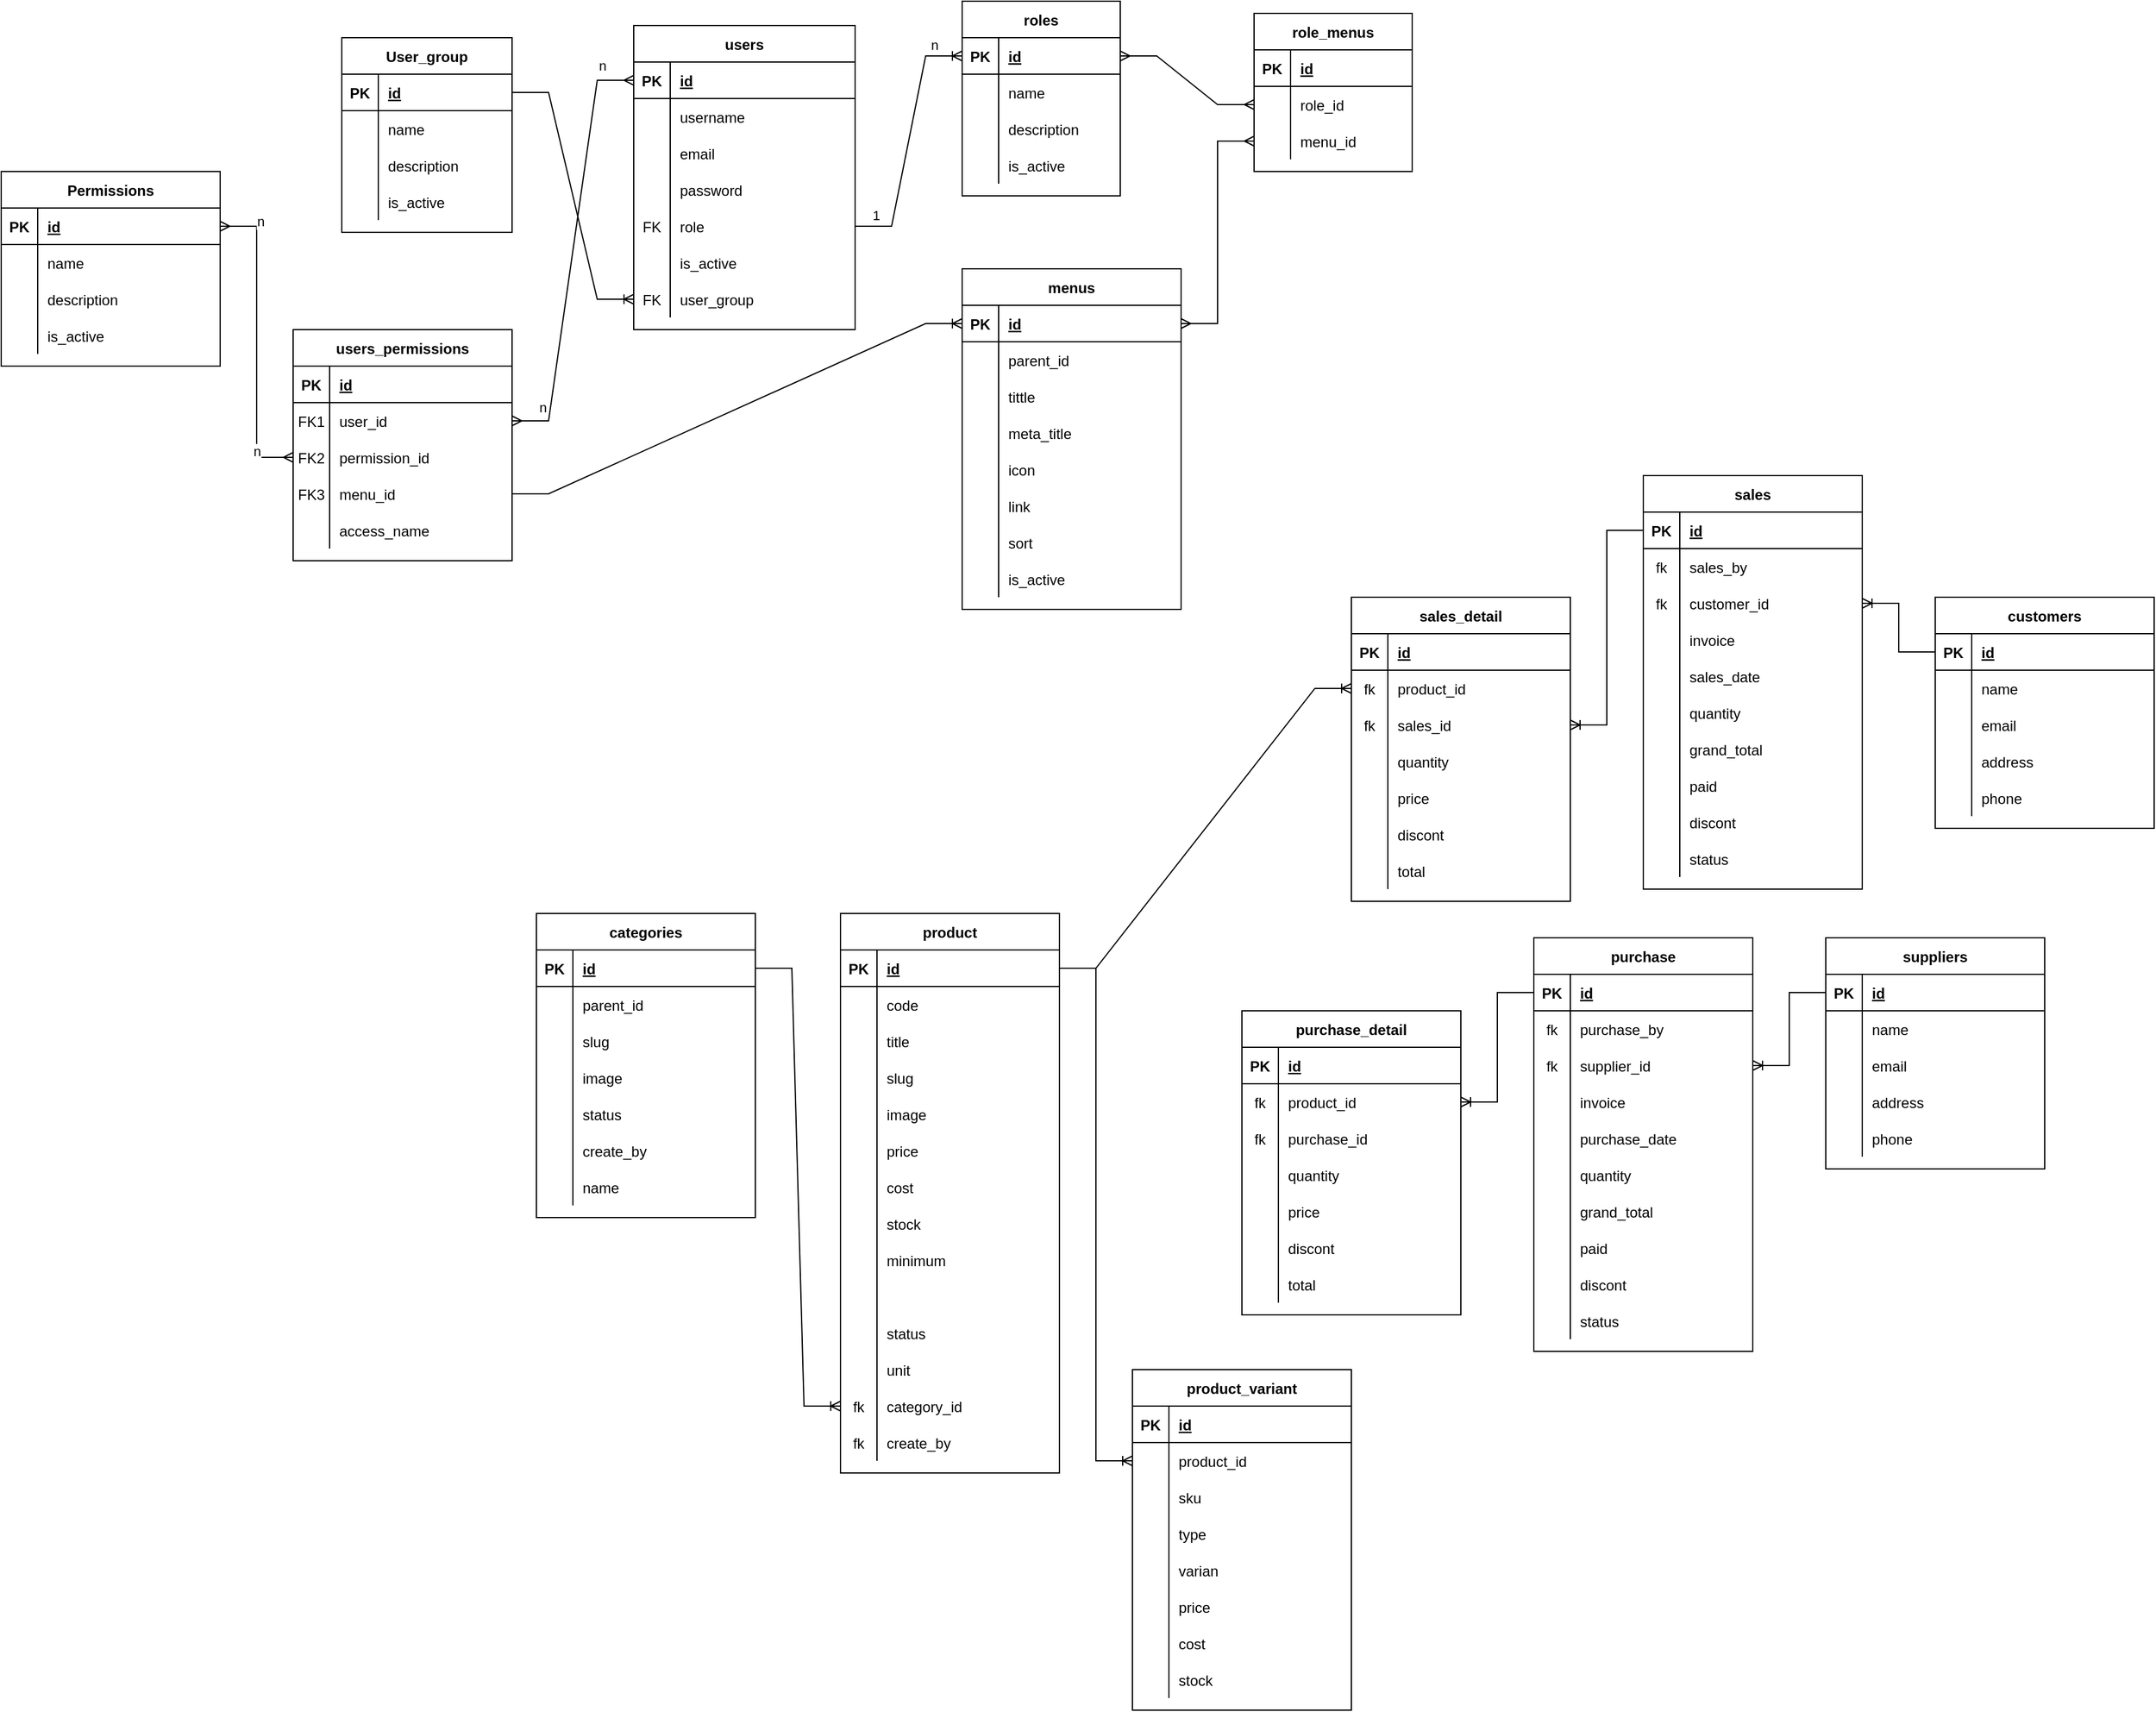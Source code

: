 <mxfile version="20.0.1" type="device"><diagram name="Page-1" id="9f46799a-70d6-7492-0946-bef42562c5a5"><mxGraphModel dx="889" dy="602" grid="1" gridSize="10" guides="1" tooltips="1" connect="1" arrows="1" fold="1" page="1" pageScale="1" pageWidth="1100" pageHeight="850" background="none" math="0" shadow="0"><root><mxCell id="0"/><mxCell id="1" parent="0"/><mxCell id="gjiK0IqyBHOLAQnxa3Q0-8" value="users" style="shape=table;startSize=30;container=1;collapsible=1;childLayout=tableLayout;fixedRows=1;rowLines=0;fontStyle=1;align=center;resizeLast=1;" parent="1" vertex="1"><mxGeometry x="560" y="60" width="182" height="250" as="geometry"><mxRectangle x="560" y="60" width="70" height="30" as="alternateBounds"/></mxGeometry></mxCell><mxCell id="gjiK0IqyBHOLAQnxa3Q0-9" value="" style="shape=tableRow;horizontal=0;startSize=0;swimlaneHead=0;swimlaneBody=0;fillColor=none;collapsible=0;dropTarget=0;points=[[0,0.5],[1,0.5]];portConstraint=eastwest;top=0;left=0;right=0;bottom=1;" parent="gjiK0IqyBHOLAQnxa3Q0-8" vertex="1"><mxGeometry y="30" width="182" height="30" as="geometry"/></mxCell><mxCell id="gjiK0IqyBHOLAQnxa3Q0-10" value="PK" style="shape=partialRectangle;connectable=0;fillColor=none;top=0;left=0;bottom=0;right=0;fontStyle=1;overflow=hidden;" parent="gjiK0IqyBHOLAQnxa3Q0-9" vertex="1"><mxGeometry width="30" height="30" as="geometry"><mxRectangle width="30" height="30" as="alternateBounds"/></mxGeometry></mxCell><mxCell id="gjiK0IqyBHOLAQnxa3Q0-11" value="id" style="shape=partialRectangle;connectable=0;fillColor=none;top=0;left=0;bottom=0;right=0;align=left;spacingLeft=6;fontStyle=5;overflow=hidden;" parent="gjiK0IqyBHOLAQnxa3Q0-9" vertex="1"><mxGeometry x="30" width="152" height="30" as="geometry"><mxRectangle width="152" height="30" as="alternateBounds"/></mxGeometry></mxCell><mxCell id="gjiK0IqyBHOLAQnxa3Q0-12" value="" style="shape=tableRow;horizontal=0;startSize=0;swimlaneHead=0;swimlaneBody=0;fillColor=none;collapsible=0;dropTarget=0;points=[[0,0.5],[1,0.5]];portConstraint=eastwest;top=0;left=0;right=0;bottom=0;" parent="gjiK0IqyBHOLAQnxa3Q0-8" vertex="1"><mxGeometry y="60" width="182" height="30" as="geometry"/></mxCell><mxCell id="gjiK0IqyBHOLAQnxa3Q0-13" value="" style="shape=partialRectangle;connectable=0;fillColor=none;top=0;left=0;bottom=0;right=0;editable=1;overflow=hidden;" parent="gjiK0IqyBHOLAQnxa3Q0-12" vertex="1"><mxGeometry width="30" height="30" as="geometry"><mxRectangle width="30" height="30" as="alternateBounds"/></mxGeometry></mxCell><mxCell id="gjiK0IqyBHOLAQnxa3Q0-14" value="username" style="shape=partialRectangle;connectable=0;fillColor=none;top=0;left=0;bottom=0;right=0;align=left;spacingLeft=6;overflow=hidden;" parent="gjiK0IqyBHOLAQnxa3Q0-12" vertex="1"><mxGeometry x="30" width="152" height="30" as="geometry"><mxRectangle width="152" height="30" as="alternateBounds"/></mxGeometry></mxCell><mxCell id="gjiK0IqyBHOLAQnxa3Q0-15" value="" style="shape=tableRow;horizontal=0;startSize=0;swimlaneHead=0;swimlaneBody=0;fillColor=none;collapsible=0;dropTarget=0;points=[[0,0.5],[1,0.5]];portConstraint=eastwest;top=0;left=0;right=0;bottom=0;" parent="gjiK0IqyBHOLAQnxa3Q0-8" vertex="1"><mxGeometry y="90" width="182" height="30" as="geometry"/></mxCell><mxCell id="gjiK0IqyBHOLAQnxa3Q0-16" value="" style="shape=partialRectangle;connectable=0;fillColor=none;top=0;left=0;bottom=0;right=0;editable=1;overflow=hidden;" parent="gjiK0IqyBHOLAQnxa3Q0-15" vertex="1"><mxGeometry width="30" height="30" as="geometry"><mxRectangle width="30" height="30" as="alternateBounds"/></mxGeometry></mxCell><mxCell id="gjiK0IqyBHOLAQnxa3Q0-17" value="email" style="shape=partialRectangle;connectable=0;fillColor=none;top=0;left=0;bottom=0;right=0;align=left;spacingLeft=6;overflow=hidden;" parent="gjiK0IqyBHOLAQnxa3Q0-15" vertex="1"><mxGeometry x="30" width="152" height="30" as="geometry"><mxRectangle width="152" height="30" as="alternateBounds"/></mxGeometry></mxCell><mxCell id="gjiK0IqyBHOLAQnxa3Q0-18" value="" style="shape=tableRow;horizontal=0;startSize=0;swimlaneHead=0;swimlaneBody=0;fillColor=none;collapsible=0;dropTarget=0;points=[[0,0.5],[1,0.5]];portConstraint=eastwest;top=0;left=0;right=0;bottom=0;" parent="gjiK0IqyBHOLAQnxa3Q0-8" vertex="1"><mxGeometry y="120" width="182" height="30" as="geometry"/></mxCell><mxCell id="gjiK0IqyBHOLAQnxa3Q0-19" value="" style="shape=partialRectangle;connectable=0;fillColor=none;top=0;left=0;bottom=0;right=0;editable=1;overflow=hidden;" parent="gjiK0IqyBHOLAQnxa3Q0-18" vertex="1"><mxGeometry width="30" height="30" as="geometry"><mxRectangle width="30" height="30" as="alternateBounds"/></mxGeometry></mxCell><mxCell id="gjiK0IqyBHOLAQnxa3Q0-20" value="password" style="shape=partialRectangle;connectable=0;fillColor=none;top=0;left=0;bottom=0;right=0;align=left;spacingLeft=6;overflow=hidden;" parent="gjiK0IqyBHOLAQnxa3Q0-18" vertex="1"><mxGeometry x="30" width="152" height="30" as="geometry"><mxRectangle width="152" height="30" as="alternateBounds"/></mxGeometry></mxCell><mxCell id="gjiK0IqyBHOLAQnxa3Q0-90" value="" style="shape=tableRow;horizontal=0;startSize=0;swimlaneHead=0;swimlaneBody=0;fillColor=none;collapsible=0;dropTarget=0;points=[[0,0.5],[1,0.5]];portConstraint=eastwest;top=0;left=0;right=0;bottom=0;" parent="gjiK0IqyBHOLAQnxa3Q0-8" vertex="1"><mxGeometry y="150" width="182" height="30" as="geometry"/></mxCell><mxCell id="gjiK0IqyBHOLAQnxa3Q0-91" value="FK" style="shape=partialRectangle;connectable=0;fillColor=none;top=0;left=0;bottom=0;right=0;editable=1;overflow=hidden;" parent="gjiK0IqyBHOLAQnxa3Q0-90" vertex="1"><mxGeometry width="30" height="30" as="geometry"><mxRectangle width="30" height="30" as="alternateBounds"/></mxGeometry></mxCell><mxCell id="gjiK0IqyBHOLAQnxa3Q0-92" value="role" style="shape=partialRectangle;connectable=0;fillColor=none;top=0;left=0;bottom=0;right=0;align=left;spacingLeft=6;overflow=hidden;" parent="gjiK0IqyBHOLAQnxa3Q0-90" vertex="1"><mxGeometry x="30" width="152" height="30" as="geometry"><mxRectangle width="152" height="30" as="alternateBounds"/></mxGeometry></mxCell><mxCell id="gjiK0IqyBHOLAQnxa3Q0-158" value="" style="shape=tableRow;horizontal=0;startSize=0;swimlaneHead=0;swimlaneBody=0;fillColor=none;collapsible=0;dropTarget=0;points=[[0,0.5],[1,0.5]];portConstraint=eastwest;top=0;left=0;right=0;bottom=0;" parent="gjiK0IqyBHOLAQnxa3Q0-8" vertex="1"><mxGeometry y="180" width="182" height="30" as="geometry"/></mxCell><mxCell id="gjiK0IqyBHOLAQnxa3Q0-159" value="" style="shape=partialRectangle;connectable=0;fillColor=none;top=0;left=0;bottom=0;right=0;editable=1;overflow=hidden;" parent="gjiK0IqyBHOLAQnxa3Q0-158" vertex="1"><mxGeometry width="30" height="30" as="geometry"><mxRectangle width="30" height="30" as="alternateBounds"/></mxGeometry></mxCell><mxCell id="gjiK0IqyBHOLAQnxa3Q0-160" value="is_active" style="shape=partialRectangle;connectable=0;fillColor=none;top=0;left=0;bottom=0;right=0;align=left;spacingLeft=6;overflow=hidden;" parent="gjiK0IqyBHOLAQnxa3Q0-158" vertex="1"><mxGeometry x="30" width="152" height="30" as="geometry"><mxRectangle width="152" height="30" as="alternateBounds"/></mxGeometry></mxCell><mxCell id="gjiK0IqyBHOLAQnxa3Q0-161" value="" style="shape=tableRow;horizontal=0;startSize=0;swimlaneHead=0;swimlaneBody=0;fillColor=none;collapsible=0;dropTarget=0;points=[[0,0.5],[1,0.5]];portConstraint=eastwest;top=0;left=0;right=0;bottom=0;" parent="gjiK0IqyBHOLAQnxa3Q0-8" vertex="1"><mxGeometry y="210" width="182" height="30" as="geometry"/></mxCell><mxCell id="gjiK0IqyBHOLAQnxa3Q0-162" value="FK" style="shape=partialRectangle;connectable=0;fillColor=none;top=0;left=0;bottom=0;right=0;editable=1;overflow=hidden;" parent="gjiK0IqyBHOLAQnxa3Q0-161" vertex="1"><mxGeometry width="30" height="30" as="geometry"><mxRectangle width="30" height="30" as="alternateBounds"/></mxGeometry></mxCell><mxCell id="gjiK0IqyBHOLAQnxa3Q0-163" value="user_group" style="shape=partialRectangle;connectable=0;fillColor=none;top=0;left=0;bottom=0;right=0;align=left;spacingLeft=6;overflow=hidden;" parent="gjiK0IqyBHOLAQnxa3Q0-161" vertex="1"><mxGeometry x="30" width="152" height="30" as="geometry"><mxRectangle width="152" height="30" as="alternateBounds"/></mxGeometry></mxCell><mxCell id="gjiK0IqyBHOLAQnxa3Q0-21" value="roles" style="shape=table;startSize=30;container=1;collapsible=1;childLayout=tableLayout;fixedRows=1;rowLines=0;fontStyle=1;align=center;resizeLast=1;" parent="1" vertex="1"><mxGeometry x="830" y="40" width="130" height="160" as="geometry"><mxRectangle x="230" y="230" width="70" height="30" as="alternateBounds"/></mxGeometry></mxCell><mxCell id="gjiK0IqyBHOLAQnxa3Q0-22" value="" style="shape=tableRow;horizontal=0;startSize=0;swimlaneHead=0;swimlaneBody=0;fillColor=none;collapsible=0;dropTarget=0;points=[[0,0.5],[1,0.5]];portConstraint=eastwest;top=0;left=0;right=0;bottom=1;" parent="gjiK0IqyBHOLAQnxa3Q0-21" vertex="1"><mxGeometry y="30" width="130" height="30" as="geometry"/></mxCell><mxCell id="gjiK0IqyBHOLAQnxa3Q0-23" value="PK" style="shape=partialRectangle;connectable=0;fillColor=none;top=0;left=0;bottom=0;right=0;fontStyle=1;overflow=hidden;" parent="gjiK0IqyBHOLAQnxa3Q0-22" vertex="1"><mxGeometry width="30" height="30" as="geometry"><mxRectangle width="30" height="30" as="alternateBounds"/></mxGeometry></mxCell><mxCell id="gjiK0IqyBHOLAQnxa3Q0-24" value="id" style="shape=partialRectangle;connectable=0;fillColor=none;top=0;left=0;bottom=0;right=0;align=left;spacingLeft=6;fontStyle=5;overflow=hidden;" parent="gjiK0IqyBHOLAQnxa3Q0-22" vertex="1"><mxGeometry x="30" width="100" height="30" as="geometry"><mxRectangle width="100" height="30" as="alternateBounds"/></mxGeometry></mxCell><mxCell id="gjiK0IqyBHOLAQnxa3Q0-25" value="" style="shape=tableRow;horizontal=0;startSize=0;swimlaneHead=0;swimlaneBody=0;fillColor=none;collapsible=0;dropTarget=0;points=[[0,0.5],[1,0.5]];portConstraint=eastwest;top=0;left=0;right=0;bottom=0;" parent="gjiK0IqyBHOLAQnxa3Q0-21" vertex="1"><mxGeometry y="60" width="130" height="30" as="geometry"/></mxCell><mxCell id="gjiK0IqyBHOLAQnxa3Q0-26" value="" style="shape=partialRectangle;connectable=0;fillColor=none;top=0;left=0;bottom=0;right=0;editable=1;overflow=hidden;" parent="gjiK0IqyBHOLAQnxa3Q0-25" vertex="1"><mxGeometry width="30" height="30" as="geometry"><mxRectangle width="30" height="30" as="alternateBounds"/></mxGeometry></mxCell><mxCell id="gjiK0IqyBHOLAQnxa3Q0-27" value="name" style="shape=partialRectangle;connectable=0;fillColor=none;top=0;left=0;bottom=0;right=0;align=left;spacingLeft=6;overflow=hidden;" parent="gjiK0IqyBHOLAQnxa3Q0-25" vertex="1"><mxGeometry x="30" width="100" height="30" as="geometry"><mxRectangle width="100" height="30" as="alternateBounds"/></mxGeometry></mxCell><mxCell id="gjiK0IqyBHOLAQnxa3Q0-28" value="" style="shape=tableRow;horizontal=0;startSize=0;swimlaneHead=0;swimlaneBody=0;fillColor=none;collapsible=0;dropTarget=0;points=[[0,0.5],[1,0.5]];portConstraint=eastwest;top=0;left=0;right=0;bottom=0;" parent="gjiK0IqyBHOLAQnxa3Q0-21" vertex="1"><mxGeometry y="90" width="130" height="30" as="geometry"/></mxCell><mxCell id="gjiK0IqyBHOLAQnxa3Q0-29" value="" style="shape=partialRectangle;connectable=0;fillColor=none;top=0;left=0;bottom=0;right=0;editable=1;overflow=hidden;" parent="gjiK0IqyBHOLAQnxa3Q0-28" vertex="1"><mxGeometry width="30" height="30" as="geometry"><mxRectangle width="30" height="30" as="alternateBounds"/></mxGeometry></mxCell><mxCell id="gjiK0IqyBHOLAQnxa3Q0-30" value="description" style="shape=partialRectangle;connectable=0;fillColor=none;top=0;left=0;bottom=0;right=0;align=left;spacingLeft=6;overflow=hidden;" parent="gjiK0IqyBHOLAQnxa3Q0-28" vertex="1"><mxGeometry x="30" width="100" height="30" as="geometry"><mxRectangle width="100" height="30" as="alternateBounds"/></mxGeometry></mxCell><mxCell id="gjiK0IqyBHOLAQnxa3Q0-31" value="" style="shape=tableRow;horizontal=0;startSize=0;swimlaneHead=0;swimlaneBody=0;fillColor=none;collapsible=0;dropTarget=0;points=[[0,0.5],[1,0.5]];portConstraint=eastwest;top=0;left=0;right=0;bottom=0;" parent="gjiK0IqyBHOLAQnxa3Q0-21" vertex="1"><mxGeometry y="120" width="130" height="30" as="geometry"/></mxCell><mxCell id="gjiK0IqyBHOLAQnxa3Q0-32" value="" style="shape=partialRectangle;connectable=0;fillColor=none;top=0;left=0;bottom=0;right=0;editable=1;overflow=hidden;" parent="gjiK0IqyBHOLAQnxa3Q0-31" vertex="1"><mxGeometry width="30" height="30" as="geometry"><mxRectangle width="30" height="30" as="alternateBounds"/></mxGeometry></mxCell><mxCell id="gjiK0IqyBHOLAQnxa3Q0-33" value="is_active" style="shape=partialRectangle;connectable=0;fillColor=none;top=0;left=0;bottom=0;right=0;align=left;spacingLeft=6;overflow=hidden;" parent="gjiK0IqyBHOLAQnxa3Q0-31" vertex="1"><mxGeometry x="30" width="100" height="30" as="geometry"><mxRectangle width="100" height="30" as="alternateBounds"/></mxGeometry></mxCell><mxCell id="gjiK0IqyBHOLAQnxa3Q0-34" value="Permissions" style="shape=table;startSize=30;container=1;collapsible=1;childLayout=tableLayout;fixedRows=1;rowLines=0;fontStyle=1;align=center;resizeLast=1;" parent="1" vertex="1"><mxGeometry x="40" y="180" width="180" height="160" as="geometry"><mxRectangle x="430" y="230" width="120" height="30" as="alternateBounds"/></mxGeometry></mxCell><mxCell id="gjiK0IqyBHOLAQnxa3Q0-35" value="" style="shape=tableRow;horizontal=0;startSize=0;swimlaneHead=0;swimlaneBody=0;fillColor=none;collapsible=0;dropTarget=0;points=[[0,0.5],[1,0.5]];portConstraint=eastwest;top=0;left=0;right=0;bottom=1;" parent="gjiK0IqyBHOLAQnxa3Q0-34" vertex="1"><mxGeometry y="30" width="180" height="30" as="geometry"/></mxCell><mxCell id="gjiK0IqyBHOLAQnxa3Q0-36" value="PK" style="shape=partialRectangle;connectable=0;fillColor=none;top=0;left=0;bottom=0;right=0;fontStyle=1;overflow=hidden;" parent="gjiK0IqyBHOLAQnxa3Q0-35" vertex="1"><mxGeometry width="30" height="30" as="geometry"><mxRectangle width="30" height="30" as="alternateBounds"/></mxGeometry></mxCell><mxCell id="gjiK0IqyBHOLAQnxa3Q0-37" value="id" style="shape=partialRectangle;connectable=0;fillColor=none;top=0;left=0;bottom=0;right=0;align=left;spacingLeft=6;fontStyle=5;overflow=hidden;" parent="gjiK0IqyBHOLAQnxa3Q0-35" vertex="1"><mxGeometry x="30" width="150" height="30" as="geometry"><mxRectangle width="150" height="30" as="alternateBounds"/></mxGeometry></mxCell><mxCell id="gjiK0IqyBHOLAQnxa3Q0-38" value="" style="shape=tableRow;horizontal=0;startSize=0;swimlaneHead=0;swimlaneBody=0;fillColor=none;collapsible=0;dropTarget=0;points=[[0,0.5],[1,0.5]];portConstraint=eastwest;top=0;left=0;right=0;bottom=0;" parent="gjiK0IqyBHOLAQnxa3Q0-34" vertex="1"><mxGeometry y="60" width="180" height="30" as="geometry"/></mxCell><mxCell id="gjiK0IqyBHOLAQnxa3Q0-39" value="" style="shape=partialRectangle;connectable=0;fillColor=none;top=0;left=0;bottom=0;right=0;editable=1;overflow=hidden;" parent="gjiK0IqyBHOLAQnxa3Q0-38" vertex="1"><mxGeometry width="30" height="30" as="geometry"><mxRectangle width="30" height="30" as="alternateBounds"/></mxGeometry></mxCell><mxCell id="gjiK0IqyBHOLAQnxa3Q0-40" value="name" style="shape=partialRectangle;connectable=0;fillColor=none;top=0;left=0;bottom=0;right=0;align=left;spacingLeft=6;overflow=hidden;" parent="gjiK0IqyBHOLAQnxa3Q0-38" vertex="1"><mxGeometry x="30" width="150" height="30" as="geometry"><mxRectangle width="150" height="30" as="alternateBounds"/></mxGeometry></mxCell><mxCell id="gjiK0IqyBHOLAQnxa3Q0-41" value="" style="shape=tableRow;horizontal=0;startSize=0;swimlaneHead=0;swimlaneBody=0;fillColor=none;collapsible=0;dropTarget=0;points=[[0,0.5],[1,0.5]];portConstraint=eastwest;top=0;left=0;right=0;bottom=0;" parent="gjiK0IqyBHOLAQnxa3Q0-34" vertex="1"><mxGeometry y="90" width="180" height="30" as="geometry"/></mxCell><mxCell id="gjiK0IqyBHOLAQnxa3Q0-42" value="" style="shape=partialRectangle;connectable=0;fillColor=none;top=0;left=0;bottom=0;right=0;editable=1;overflow=hidden;" parent="gjiK0IqyBHOLAQnxa3Q0-41" vertex="1"><mxGeometry width="30" height="30" as="geometry"><mxRectangle width="30" height="30" as="alternateBounds"/></mxGeometry></mxCell><mxCell id="gjiK0IqyBHOLAQnxa3Q0-43" value="description" style="shape=partialRectangle;connectable=0;fillColor=none;top=0;left=0;bottom=0;right=0;align=left;spacingLeft=6;overflow=hidden;" parent="gjiK0IqyBHOLAQnxa3Q0-41" vertex="1"><mxGeometry x="30" width="150" height="30" as="geometry"><mxRectangle width="150" height="30" as="alternateBounds"/></mxGeometry></mxCell><mxCell id="gjiK0IqyBHOLAQnxa3Q0-44" value="" style="shape=tableRow;horizontal=0;startSize=0;swimlaneHead=0;swimlaneBody=0;fillColor=none;collapsible=0;dropTarget=0;points=[[0,0.5],[1,0.5]];portConstraint=eastwest;top=0;left=0;right=0;bottom=0;" parent="gjiK0IqyBHOLAQnxa3Q0-34" vertex="1"><mxGeometry y="120" width="180" height="30" as="geometry"/></mxCell><mxCell id="gjiK0IqyBHOLAQnxa3Q0-45" value="" style="shape=partialRectangle;connectable=0;fillColor=none;top=0;left=0;bottom=0;right=0;editable=1;overflow=hidden;" parent="gjiK0IqyBHOLAQnxa3Q0-44" vertex="1"><mxGeometry width="30" height="30" as="geometry"><mxRectangle width="30" height="30" as="alternateBounds"/></mxGeometry></mxCell><mxCell id="gjiK0IqyBHOLAQnxa3Q0-46" value="is_active" style="shape=partialRectangle;connectable=0;fillColor=none;top=0;left=0;bottom=0;right=0;align=left;spacingLeft=6;overflow=hidden;" parent="gjiK0IqyBHOLAQnxa3Q0-44" vertex="1"><mxGeometry x="30" width="150" height="30" as="geometry"><mxRectangle width="150" height="30" as="alternateBounds"/></mxGeometry></mxCell><mxCell id="gjiK0IqyBHOLAQnxa3Q0-47" value="menus" style="shape=table;startSize=30;container=1;collapsible=1;childLayout=tableLayout;fixedRows=1;rowLines=0;fontStyle=1;align=center;resizeLast=1;" parent="1" vertex="1"><mxGeometry x="830" y="260" width="180" height="280" as="geometry"><mxRectangle x="730" y="230" width="120" height="30" as="alternateBounds"/></mxGeometry></mxCell><mxCell id="gjiK0IqyBHOLAQnxa3Q0-48" value="" style="shape=tableRow;horizontal=0;startSize=0;swimlaneHead=0;swimlaneBody=0;fillColor=none;collapsible=0;dropTarget=0;points=[[0,0.5],[1,0.5]];portConstraint=eastwest;top=0;left=0;right=0;bottom=1;" parent="gjiK0IqyBHOLAQnxa3Q0-47" vertex="1"><mxGeometry y="30" width="180" height="30" as="geometry"/></mxCell><mxCell id="gjiK0IqyBHOLAQnxa3Q0-49" value="PK" style="shape=partialRectangle;connectable=0;fillColor=none;top=0;left=0;bottom=0;right=0;fontStyle=1;overflow=hidden;" parent="gjiK0IqyBHOLAQnxa3Q0-48" vertex="1"><mxGeometry width="30" height="30" as="geometry"><mxRectangle width="30" height="30" as="alternateBounds"/></mxGeometry></mxCell><mxCell id="gjiK0IqyBHOLAQnxa3Q0-50" value="id" style="shape=partialRectangle;connectable=0;fillColor=none;top=0;left=0;bottom=0;right=0;align=left;spacingLeft=6;fontStyle=5;overflow=hidden;" parent="gjiK0IqyBHOLAQnxa3Q0-48" vertex="1"><mxGeometry x="30" width="150" height="30" as="geometry"><mxRectangle width="150" height="30" as="alternateBounds"/></mxGeometry></mxCell><mxCell id="gjiK0IqyBHOLAQnxa3Q0-51" value="" style="shape=tableRow;horizontal=0;startSize=0;swimlaneHead=0;swimlaneBody=0;fillColor=none;collapsible=0;dropTarget=0;points=[[0,0.5],[1,0.5]];portConstraint=eastwest;top=0;left=0;right=0;bottom=0;" parent="gjiK0IqyBHOLAQnxa3Q0-47" vertex="1"><mxGeometry y="60" width="180" height="30" as="geometry"/></mxCell><mxCell id="gjiK0IqyBHOLAQnxa3Q0-52" value="" style="shape=partialRectangle;connectable=0;fillColor=none;top=0;left=0;bottom=0;right=0;editable=1;overflow=hidden;" parent="gjiK0IqyBHOLAQnxa3Q0-51" vertex="1"><mxGeometry width="30" height="30" as="geometry"><mxRectangle width="30" height="30" as="alternateBounds"/></mxGeometry></mxCell><mxCell id="gjiK0IqyBHOLAQnxa3Q0-53" value="parent_id" style="shape=partialRectangle;connectable=0;fillColor=none;top=0;left=0;bottom=0;right=0;align=left;spacingLeft=6;overflow=hidden;" parent="gjiK0IqyBHOLAQnxa3Q0-51" vertex="1"><mxGeometry x="30" width="150" height="30" as="geometry"><mxRectangle width="150" height="30" as="alternateBounds"/></mxGeometry></mxCell><mxCell id="gjiK0IqyBHOLAQnxa3Q0-54" value="" style="shape=tableRow;horizontal=0;startSize=0;swimlaneHead=0;swimlaneBody=0;fillColor=none;collapsible=0;dropTarget=0;points=[[0,0.5],[1,0.5]];portConstraint=eastwest;top=0;left=0;right=0;bottom=0;" parent="gjiK0IqyBHOLAQnxa3Q0-47" vertex="1"><mxGeometry y="90" width="180" height="30" as="geometry"/></mxCell><mxCell id="gjiK0IqyBHOLAQnxa3Q0-55" value="" style="shape=partialRectangle;connectable=0;fillColor=none;top=0;left=0;bottom=0;right=0;editable=1;overflow=hidden;" parent="gjiK0IqyBHOLAQnxa3Q0-54" vertex="1"><mxGeometry width="30" height="30" as="geometry"><mxRectangle width="30" height="30" as="alternateBounds"/></mxGeometry></mxCell><mxCell id="gjiK0IqyBHOLAQnxa3Q0-56" value="tittle" style="shape=partialRectangle;connectable=0;fillColor=none;top=0;left=0;bottom=0;right=0;align=left;spacingLeft=6;overflow=hidden;" parent="gjiK0IqyBHOLAQnxa3Q0-54" vertex="1"><mxGeometry x="30" width="150" height="30" as="geometry"><mxRectangle width="150" height="30" as="alternateBounds"/></mxGeometry></mxCell><mxCell id="gjiK0IqyBHOLAQnxa3Q0-57" value="" style="shape=tableRow;horizontal=0;startSize=0;swimlaneHead=0;swimlaneBody=0;fillColor=none;collapsible=0;dropTarget=0;points=[[0,0.5],[1,0.5]];portConstraint=eastwest;top=0;left=0;right=0;bottom=0;" parent="gjiK0IqyBHOLAQnxa3Q0-47" vertex="1"><mxGeometry y="120" width="180" height="30" as="geometry"/></mxCell><mxCell id="gjiK0IqyBHOLAQnxa3Q0-58" value="" style="shape=partialRectangle;connectable=0;fillColor=none;top=0;left=0;bottom=0;right=0;editable=1;overflow=hidden;" parent="gjiK0IqyBHOLAQnxa3Q0-57" vertex="1"><mxGeometry width="30" height="30" as="geometry"><mxRectangle width="30" height="30" as="alternateBounds"/></mxGeometry></mxCell><mxCell id="gjiK0IqyBHOLAQnxa3Q0-59" value="meta_title" style="shape=partialRectangle;connectable=0;fillColor=none;top=0;left=0;bottom=0;right=0;align=left;spacingLeft=6;overflow=hidden;" parent="gjiK0IqyBHOLAQnxa3Q0-57" vertex="1"><mxGeometry x="30" width="150" height="30" as="geometry"><mxRectangle width="150" height="30" as="alternateBounds"/></mxGeometry></mxCell><mxCell id="gjiK0IqyBHOLAQnxa3Q0-78" value="" style="shape=tableRow;horizontal=0;startSize=0;swimlaneHead=0;swimlaneBody=0;fillColor=none;collapsible=0;dropTarget=0;points=[[0,0.5],[1,0.5]];portConstraint=eastwest;top=0;left=0;right=0;bottom=0;" parent="gjiK0IqyBHOLAQnxa3Q0-47" vertex="1"><mxGeometry y="150" width="180" height="30" as="geometry"/></mxCell><mxCell id="gjiK0IqyBHOLAQnxa3Q0-79" value="" style="shape=partialRectangle;connectable=0;fillColor=none;top=0;left=0;bottom=0;right=0;editable=1;overflow=hidden;" parent="gjiK0IqyBHOLAQnxa3Q0-78" vertex="1"><mxGeometry width="30" height="30" as="geometry"><mxRectangle width="30" height="30" as="alternateBounds"/></mxGeometry></mxCell><mxCell id="gjiK0IqyBHOLAQnxa3Q0-80" value="icon" style="shape=partialRectangle;connectable=0;fillColor=none;top=0;left=0;bottom=0;right=0;align=left;spacingLeft=6;overflow=hidden;" parent="gjiK0IqyBHOLAQnxa3Q0-78" vertex="1"><mxGeometry x="30" width="150" height="30" as="geometry"><mxRectangle width="150" height="30" as="alternateBounds"/></mxGeometry></mxCell><mxCell id="gjiK0IqyBHOLAQnxa3Q0-81" value="" style="shape=tableRow;horizontal=0;startSize=0;swimlaneHead=0;swimlaneBody=0;fillColor=none;collapsible=0;dropTarget=0;points=[[0,0.5],[1,0.5]];portConstraint=eastwest;top=0;left=0;right=0;bottom=0;" parent="gjiK0IqyBHOLAQnxa3Q0-47" vertex="1"><mxGeometry y="180" width="180" height="30" as="geometry"/></mxCell><mxCell id="gjiK0IqyBHOLAQnxa3Q0-82" value="" style="shape=partialRectangle;connectable=0;fillColor=none;top=0;left=0;bottom=0;right=0;editable=1;overflow=hidden;" parent="gjiK0IqyBHOLAQnxa3Q0-81" vertex="1"><mxGeometry width="30" height="30" as="geometry"><mxRectangle width="30" height="30" as="alternateBounds"/></mxGeometry></mxCell><mxCell id="gjiK0IqyBHOLAQnxa3Q0-83" value="link" style="shape=partialRectangle;connectable=0;fillColor=none;top=0;left=0;bottom=0;right=0;align=left;spacingLeft=6;overflow=hidden;" parent="gjiK0IqyBHOLAQnxa3Q0-81" vertex="1"><mxGeometry x="30" width="150" height="30" as="geometry"><mxRectangle width="150" height="30" as="alternateBounds"/></mxGeometry></mxCell><mxCell id="gjiK0IqyBHOLAQnxa3Q0-84" value="" style="shape=tableRow;horizontal=0;startSize=0;swimlaneHead=0;swimlaneBody=0;fillColor=none;collapsible=0;dropTarget=0;points=[[0,0.5],[1,0.5]];portConstraint=eastwest;top=0;left=0;right=0;bottom=0;" parent="gjiK0IqyBHOLAQnxa3Q0-47" vertex="1"><mxGeometry y="210" width="180" height="30" as="geometry"/></mxCell><mxCell id="gjiK0IqyBHOLAQnxa3Q0-85" value="" style="shape=partialRectangle;connectable=0;fillColor=none;top=0;left=0;bottom=0;right=0;editable=1;overflow=hidden;" parent="gjiK0IqyBHOLAQnxa3Q0-84" vertex="1"><mxGeometry width="30" height="30" as="geometry"><mxRectangle width="30" height="30" as="alternateBounds"/></mxGeometry></mxCell><mxCell id="gjiK0IqyBHOLAQnxa3Q0-86" value="sort" style="shape=partialRectangle;connectable=0;fillColor=none;top=0;left=0;bottom=0;right=0;align=left;spacingLeft=6;overflow=hidden;" parent="gjiK0IqyBHOLAQnxa3Q0-84" vertex="1"><mxGeometry x="30" width="150" height="30" as="geometry"><mxRectangle width="150" height="30" as="alternateBounds"/></mxGeometry></mxCell><mxCell id="gjiK0IqyBHOLAQnxa3Q0-87" value="" style="shape=tableRow;horizontal=0;startSize=0;swimlaneHead=0;swimlaneBody=0;fillColor=none;collapsible=0;dropTarget=0;points=[[0,0.5],[1,0.5]];portConstraint=eastwest;top=0;left=0;right=0;bottom=0;" parent="gjiK0IqyBHOLAQnxa3Q0-47" vertex="1"><mxGeometry y="240" width="180" height="30" as="geometry"/></mxCell><mxCell id="gjiK0IqyBHOLAQnxa3Q0-88" value="" style="shape=partialRectangle;connectable=0;fillColor=none;top=0;left=0;bottom=0;right=0;editable=1;overflow=hidden;" parent="gjiK0IqyBHOLAQnxa3Q0-87" vertex="1"><mxGeometry width="30" height="30" as="geometry"><mxRectangle width="30" height="30" as="alternateBounds"/></mxGeometry></mxCell><mxCell id="gjiK0IqyBHOLAQnxa3Q0-89" value="is_active" style="shape=partialRectangle;connectable=0;fillColor=none;top=0;left=0;bottom=0;right=0;align=left;spacingLeft=6;overflow=hidden;" parent="gjiK0IqyBHOLAQnxa3Q0-87" vertex="1"><mxGeometry x="30" width="150" height="30" as="geometry"><mxRectangle width="150" height="30" as="alternateBounds"/></mxGeometry></mxCell><mxCell id="gjiK0IqyBHOLAQnxa3Q0-60" value="User_group" style="shape=table;startSize=30;container=1;collapsible=1;childLayout=tableLayout;fixedRows=1;rowLines=0;fontStyle=1;align=center;resizeLast=1;" parent="1" vertex="1"><mxGeometry x="320" y="70" width="140" height="160" as="geometry"><mxRectangle x="70" y="100" width="110" height="30" as="alternateBounds"/></mxGeometry></mxCell><mxCell id="gjiK0IqyBHOLAQnxa3Q0-61" value="" style="shape=tableRow;horizontal=0;startSize=0;swimlaneHead=0;swimlaneBody=0;fillColor=none;collapsible=0;dropTarget=0;points=[[0,0.5],[1,0.5]];portConstraint=eastwest;top=0;left=0;right=0;bottom=1;" parent="gjiK0IqyBHOLAQnxa3Q0-60" vertex="1"><mxGeometry y="30" width="140" height="30" as="geometry"/></mxCell><mxCell id="gjiK0IqyBHOLAQnxa3Q0-62" value="PK" style="shape=partialRectangle;connectable=0;fillColor=none;top=0;left=0;bottom=0;right=0;fontStyle=1;overflow=hidden;" parent="gjiK0IqyBHOLAQnxa3Q0-61" vertex="1"><mxGeometry width="30" height="30" as="geometry"><mxRectangle width="30" height="30" as="alternateBounds"/></mxGeometry></mxCell><mxCell id="gjiK0IqyBHOLAQnxa3Q0-63" value="id" style="shape=partialRectangle;connectable=0;fillColor=none;top=0;left=0;bottom=0;right=0;align=left;spacingLeft=6;fontStyle=5;overflow=hidden;" parent="gjiK0IqyBHOLAQnxa3Q0-61" vertex="1"><mxGeometry x="30" width="110" height="30" as="geometry"><mxRectangle width="110" height="30" as="alternateBounds"/></mxGeometry></mxCell><mxCell id="gjiK0IqyBHOLAQnxa3Q0-64" value="" style="shape=tableRow;horizontal=0;startSize=0;swimlaneHead=0;swimlaneBody=0;fillColor=none;collapsible=0;dropTarget=0;points=[[0,0.5],[1,0.5]];portConstraint=eastwest;top=0;left=0;right=0;bottom=0;" parent="gjiK0IqyBHOLAQnxa3Q0-60" vertex="1"><mxGeometry y="60" width="140" height="30" as="geometry"/></mxCell><mxCell id="gjiK0IqyBHOLAQnxa3Q0-65" value="" style="shape=partialRectangle;connectable=0;fillColor=none;top=0;left=0;bottom=0;right=0;editable=1;overflow=hidden;" parent="gjiK0IqyBHOLAQnxa3Q0-64" vertex="1"><mxGeometry width="30" height="30" as="geometry"><mxRectangle width="30" height="30" as="alternateBounds"/></mxGeometry></mxCell><mxCell id="gjiK0IqyBHOLAQnxa3Q0-66" value="name" style="shape=partialRectangle;connectable=0;fillColor=none;top=0;left=0;bottom=0;right=0;align=left;spacingLeft=6;overflow=hidden;" parent="gjiK0IqyBHOLAQnxa3Q0-64" vertex="1"><mxGeometry x="30" width="110" height="30" as="geometry"><mxRectangle width="110" height="30" as="alternateBounds"/></mxGeometry></mxCell><mxCell id="gjiK0IqyBHOLAQnxa3Q0-67" value="" style="shape=tableRow;horizontal=0;startSize=0;swimlaneHead=0;swimlaneBody=0;fillColor=none;collapsible=0;dropTarget=0;points=[[0,0.5],[1,0.5]];portConstraint=eastwest;top=0;left=0;right=0;bottom=0;" parent="gjiK0IqyBHOLAQnxa3Q0-60" vertex="1"><mxGeometry y="90" width="140" height="30" as="geometry"/></mxCell><mxCell id="gjiK0IqyBHOLAQnxa3Q0-68" value="" style="shape=partialRectangle;connectable=0;fillColor=none;top=0;left=0;bottom=0;right=0;editable=1;overflow=hidden;" parent="gjiK0IqyBHOLAQnxa3Q0-67" vertex="1"><mxGeometry width="30" height="30" as="geometry"><mxRectangle width="30" height="30" as="alternateBounds"/></mxGeometry></mxCell><mxCell id="gjiK0IqyBHOLAQnxa3Q0-69" value="description" style="shape=partialRectangle;connectable=0;fillColor=none;top=0;left=0;bottom=0;right=0;align=left;spacingLeft=6;overflow=hidden;" parent="gjiK0IqyBHOLAQnxa3Q0-67" vertex="1"><mxGeometry x="30" width="110" height="30" as="geometry"><mxRectangle width="110" height="30" as="alternateBounds"/></mxGeometry></mxCell><mxCell id="gjiK0IqyBHOLAQnxa3Q0-70" value="" style="shape=tableRow;horizontal=0;startSize=0;swimlaneHead=0;swimlaneBody=0;fillColor=none;collapsible=0;dropTarget=0;points=[[0,0.5],[1,0.5]];portConstraint=eastwest;top=0;left=0;right=0;bottom=0;" parent="gjiK0IqyBHOLAQnxa3Q0-60" vertex="1"><mxGeometry y="120" width="140" height="30" as="geometry"/></mxCell><mxCell id="gjiK0IqyBHOLAQnxa3Q0-71" value="" style="shape=partialRectangle;connectable=0;fillColor=none;top=0;left=0;bottom=0;right=0;editable=1;overflow=hidden;" parent="gjiK0IqyBHOLAQnxa3Q0-70" vertex="1"><mxGeometry width="30" height="30" as="geometry"><mxRectangle width="30" height="30" as="alternateBounds"/></mxGeometry></mxCell><mxCell id="gjiK0IqyBHOLAQnxa3Q0-72" value="is_active" style="shape=partialRectangle;connectable=0;fillColor=none;top=0;left=0;bottom=0;right=0;align=left;spacingLeft=6;overflow=hidden;" parent="gjiK0IqyBHOLAQnxa3Q0-70" vertex="1"><mxGeometry x="30" width="110" height="30" as="geometry"><mxRectangle width="110" height="30" as="alternateBounds"/></mxGeometry></mxCell><mxCell id="gjiK0IqyBHOLAQnxa3Q0-94" value="" style="edgeStyle=entityRelationEdgeStyle;fontSize=12;html=1;endArrow=ERoneToMany;rounded=0;entryX=0;entryY=0.5;entryDx=0;entryDy=0;exitX=1;exitY=0.5;exitDx=0;exitDy=0;" parent="1" source="gjiK0IqyBHOLAQnxa3Q0-90" target="gjiK0IqyBHOLAQnxa3Q0-22" edge="1"><mxGeometry width="100" height="100" relative="1" as="geometry"><mxPoint x="550" y="210" as="sourcePoint"/><mxPoint x="650" y="110" as="targetPoint"/></mxGeometry></mxCell><mxCell id="gjiK0IqyBHOLAQnxa3Q0-95" value="1" style="edgeLabel;html=1;align=center;verticalAlign=middle;resizable=0;points=[];" parent="gjiK0IqyBHOLAQnxa3Q0-94" vertex="1" connectable="0"><mxGeometry x="-0.796" relative="1" as="geometry"><mxPoint x="-4" y="-9" as="offset"/></mxGeometry></mxCell><mxCell id="gjiK0IqyBHOLAQnxa3Q0-96" value="n" style="edgeLabel;html=1;align=center;verticalAlign=middle;resizable=0;points=[];" parent="gjiK0IqyBHOLAQnxa3Q0-94" vertex="1" connectable="0"><mxGeometry x="0.768" y="-2" relative="1" as="geometry"><mxPoint y="-11" as="offset"/></mxGeometry></mxCell><mxCell id="gjiK0IqyBHOLAQnxa3Q0-97" value="users_permissions" style="shape=table;startSize=30;container=1;collapsible=1;childLayout=tableLayout;fixedRows=1;rowLines=0;fontStyle=1;align=center;resizeLast=1;" parent="1" vertex="1"><mxGeometry x="280" y="310" width="180" height="190" as="geometry"><mxRectangle x="430" y="230" width="120" height="30" as="alternateBounds"/></mxGeometry></mxCell><mxCell id="gjiK0IqyBHOLAQnxa3Q0-98" value="" style="shape=tableRow;horizontal=0;startSize=0;swimlaneHead=0;swimlaneBody=0;fillColor=none;collapsible=0;dropTarget=0;points=[[0,0.5],[1,0.5]];portConstraint=eastwest;top=0;left=0;right=0;bottom=1;" parent="gjiK0IqyBHOLAQnxa3Q0-97" vertex="1"><mxGeometry y="30" width="180" height="30" as="geometry"/></mxCell><mxCell id="gjiK0IqyBHOLAQnxa3Q0-99" value="PK" style="shape=partialRectangle;connectable=0;fillColor=none;top=0;left=0;bottom=0;right=0;fontStyle=1;overflow=hidden;" parent="gjiK0IqyBHOLAQnxa3Q0-98" vertex="1"><mxGeometry width="30" height="30" as="geometry"><mxRectangle width="30" height="30" as="alternateBounds"/></mxGeometry></mxCell><mxCell id="gjiK0IqyBHOLAQnxa3Q0-100" value="id" style="shape=partialRectangle;connectable=0;fillColor=none;top=0;left=0;bottom=0;right=0;align=left;spacingLeft=6;fontStyle=5;overflow=hidden;" parent="gjiK0IqyBHOLAQnxa3Q0-98" vertex="1"><mxGeometry x="30" width="150" height="30" as="geometry"><mxRectangle width="150" height="30" as="alternateBounds"/></mxGeometry></mxCell><mxCell id="gjiK0IqyBHOLAQnxa3Q0-101" value="" style="shape=tableRow;horizontal=0;startSize=0;swimlaneHead=0;swimlaneBody=0;fillColor=none;collapsible=0;dropTarget=0;points=[[0,0.5],[1,0.5]];portConstraint=eastwest;top=0;left=0;right=0;bottom=0;" parent="gjiK0IqyBHOLAQnxa3Q0-97" vertex="1"><mxGeometry y="60" width="180" height="30" as="geometry"/></mxCell><mxCell id="gjiK0IqyBHOLAQnxa3Q0-102" value="FK1" style="shape=partialRectangle;connectable=0;fillColor=none;top=0;left=0;bottom=0;right=0;editable=1;overflow=hidden;" parent="gjiK0IqyBHOLAQnxa3Q0-101" vertex="1"><mxGeometry width="30" height="30" as="geometry"><mxRectangle width="30" height="30" as="alternateBounds"/></mxGeometry></mxCell><mxCell id="gjiK0IqyBHOLAQnxa3Q0-103" value="user_id" style="shape=partialRectangle;connectable=0;fillColor=none;top=0;left=0;bottom=0;right=0;align=left;spacingLeft=6;overflow=hidden;" parent="gjiK0IqyBHOLAQnxa3Q0-101" vertex="1"><mxGeometry x="30" width="150" height="30" as="geometry"><mxRectangle width="150" height="30" as="alternateBounds"/></mxGeometry></mxCell><mxCell id="gjiK0IqyBHOLAQnxa3Q0-104" value="" style="shape=tableRow;horizontal=0;startSize=0;swimlaneHead=0;swimlaneBody=0;fillColor=none;collapsible=0;dropTarget=0;points=[[0,0.5],[1,0.5]];portConstraint=eastwest;top=0;left=0;right=0;bottom=0;" parent="gjiK0IqyBHOLAQnxa3Q0-97" vertex="1"><mxGeometry y="90" width="180" height="30" as="geometry"/></mxCell><mxCell id="gjiK0IqyBHOLAQnxa3Q0-105" value="FK2" style="shape=partialRectangle;connectable=0;fillColor=none;top=0;left=0;bottom=0;right=0;editable=1;overflow=hidden;" parent="gjiK0IqyBHOLAQnxa3Q0-104" vertex="1"><mxGeometry width="30" height="30" as="geometry"><mxRectangle width="30" height="30" as="alternateBounds"/></mxGeometry></mxCell><mxCell id="gjiK0IqyBHOLAQnxa3Q0-106" value="permission_id" style="shape=partialRectangle;connectable=0;fillColor=none;top=0;left=0;bottom=0;right=0;align=left;spacingLeft=6;overflow=hidden;" parent="gjiK0IqyBHOLAQnxa3Q0-104" vertex="1"><mxGeometry x="30" width="150" height="30" as="geometry"><mxRectangle width="150" height="30" as="alternateBounds"/></mxGeometry></mxCell><mxCell id="gjiK0IqyBHOLAQnxa3Q0-165" value="" style="shape=tableRow;horizontal=0;startSize=0;swimlaneHead=0;swimlaneBody=0;fillColor=none;collapsible=0;dropTarget=0;points=[[0,0.5],[1,0.5]];portConstraint=eastwest;top=0;left=0;right=0;bottom=0;" parent="gjiK0IqyBHOLAQnxa3Q0-97" vertex="1"><mxGeometry y="120" width="180" height="30" as="geometry"/></mxCell><mxCell id="gjiK0IqyBHOLAQnxa3Q0-166" value="FK3" style="shape=partialRectangle;connectable=0;fillColor=none;top=0;left=0;bottom=0;right=0;editable=1;overflow=hidden;" parent="gjiK0IqyBHOLAQnxa3Q0-165" vertex="1"><mxGeometry width="30" height="30" as="geometry"><mxRectangle width="30" height="30" as="alternateBounds"/></mxGeometry></mxCell><mxCell id="gjiK0IqyBHOLAQnxa3Q0-167" value="menu_id" style="shape=partialRectangle;connectable=0;fillColor=none;top=0;left=0;bottom=0;right=0;align=left;spacingLeft=6;overflow=hidden;" parent="gjiK0IqyBHOLAQnxa3Q0-165" vertex="1"><mxGeometry x="30" width="150" height="30" as="geometry"><mxRectangle width="150" height="30" as="alternateBounds"/></mxGeometry></mxCell><mxCell id="gjiK0IqyBHOLAQnxa3Q0-168" value="" style="shape=tableRow;horizontal=0;startSize=0;swimlaneHead=0;swimlaneBody=0;fillColor=none;collapsible=0;dropTarget=0;points=[[0,0.5],[1,0.5]];portConstraint=eastwest;top=0;left=0;right=0;bottom=0;" parent="gjiK0IqyBHOLAQnxa3Q0-97" vertex="1"><mxGeometry y="150" width="180" height="30" as="geometry"/></mxCell><mxCell id="gjiK0IqyBHOLAQnxa3Q0-169" value="" style="shape=partialRectangle;connectable=0;fillColor=none;top=0;left=0;bottom=0;right=0;editable=1;overflow=hidden;" parent="gjiK0IqyBHOLAQnxa3Q0-168" vertex="1"><mxGeometry width="30" height="30" as="geometry"><mxRectangle width="30" height="30" as="alternateBounds"/></mxGeometry></mxCell><mxCell id="gjiK0IqyBHOLAQnxa3Q0-170" value="access_name" style="shape=partialRectangle;connectable=0;fillColor=none;top=0;left=0;bottom=0;right=0;align=left;spacingLeft=6;overflow=hidden;" parent="gjiK0IqyBHOLAQnxa3Q0-168" vertex="1"><mxGeometry x="30" width="150" height="30" as="geometry"><mxRectangle width="150" height="30" as="alternateBounds"/></mxGeometry></mxCell><mxCell id="gjiK0IqyBHOLAQnxa3Q0-110" value="" style="edgeStyle=entityRelationEdgeStyle;fontSize=12;html=1;endArrow=ERmany;startArrow=ERmany;rounded=0;exitX=0;exitY=0.5;exitDx=0;exitDy=0;" parent="1" source="gjiK0IqyBHOLAQnxa3Q0-104" target="gjiK0IqyBHOLAQnxa3Q0-35" edge="1"><mxGeometry width="100" height="100" relative="1" as="geometry"><mxPoint x="520" y="350" as="sourcePoint"/><mxPoint x="620" y="250" as="targetPoint"/></mxGeometry></mxCell><mxCell id="gjiK0IqyBHOLAQnxa3Q0-152" value="n" style="edgeLabel;html=1;align=center;verticalAlign=middle;resizable=0;points=[];" parent="gjiK0IqyBHOLAQnxa3Q0-110" vertex="1" connectable="0"><mxGeometry x="-0.636" relative="1" as="geometry"><mxPoint y="10" as="offset"/></mxGeometry></mxCell><mxCell id="gjiK0IqyBHOLAQnxa3Q0-153" value="n" style="edgeLabel;html=1;align=center;verticalAlign=middle;resizable=0;points=[];" parent="gjiK0IqyBHOLAQnxa3Q0-110" vertex="1" connectable="0"><mxGeometry x="0.712" y="-3" relative="1" as="geometry"><mxPoint y="-10" as="offset"/></mxGeometry></mxCell><mxCell id="gjiK0IqyBHOLAQnxa3Q0-111" value="" style="edgeStyle=entityRelationEdgeStyle;fontSize=12;html=1;endArrow=ERmany;startArrow=ERmany;rounded=0;entryX=0;entryY=0.5;entryDx=0;entryDy=0;" parent="1" source="gjiK0IqyBHOLAQnxa3Q0-101" target="gjiK0IqyBHOLAQnxa3Q0-9" edge="1"><mxGeometry width="100" height="100" relative="1" as="geometry"><mxPoint x="260" y="270" as="sourcePoint"/><mxPoint x="590" y="285" as="targetPoint"/></mxGeometry></mxCell><mxCell id="gjiK0IqyBHOLAQnxa3Q0-150" value="n" style="edgeLabel;html=1;align=center;verticalAlign=middle;resizable=0;points=[];" parent="gjiK0IqyBHOLAQnxa3Q0-111" vertex="1" connectable="0"><mxGeometry x="0.845" y="-1" relative="1" as="geometry"><mxPoint y="-13" as="offset"/></mxGeometry></mxCell><mxCell id="gjiK0IqyBHOLAQnxa3Q0-151" value="n" style="edgeLabel;html=1;align=center;verticalAlign=middle;resizable=0;points=[];" parent="gjiK0IqyBHOLAQnxa3Q0-111" vertex="1" connectable="0"><mxGeometry x="-0.856" y="1" relative="1" as="geometry"><mxPoint y="-10" as="offset"/></mxGeometry></mxCell><mxCell id="gjiK0IqyBHOLAQnxa3Q0-137" value="role_menus" style="shape=table;startSize=30;container=1;collapsible=1;childLayout=tableLayout;fixedRows=1;rowLines=0;fontStyle=1;align=center;resizeLast=1;" parent="1" vertex="1"><mxGeometry x="1070" y="50" width="130" height="130" as="geometry"><mxRectangle x="230" y="230" width="70" height="30" as="alternateBounds"/></mxGeometry></mxCell><mxCell id="gjiK0IqyBHOLAQnxa3Q0-138" value="" style="shape=tableRow;horizontal=0;startSize=0;swimlaneHead=0;swimlaneBody=0;fillColor=none;collapsible=0;dropTarget=0;points=[[0,0.5],[1,0.5]];portConstraint=eastwest;top=0;left=0;right=0;bottom=1;" parent="gjiK0IqyBHOLAQnxa3Q0-137" vertex="1"><mxGeometry y="30" width="130" height="30" as="geometry"/></mxCell><mxCell id="gjiK0IqyBHOLAQnxa3Q0-139" value="PK" style="shape=partialRectangle;connectable=0;fillColor=none;top=0;left=0;bottom=0;right=0;fontStyle=1;overflow=hidden;" parent="gjiK0IqyBHOLAQnxa3Q0-138" vertex="1"><mxGeometry width="30" height="30" as="geometry"><mxRectangle width="30" height="30" as="alternateBounds"/></mxGeometry></mxCell><mxCell id="gjiK0IqyBHOLAQnxa3Q0-140" value="id" style="shape=partialRectangle;connectable=0;fillColor=none;top=0;left=0;bottom=0;right=0;align=left;spacingLeft=6;fontStyle=5;overflow=hidden;" parent="gjiK0IqyBHOLAQnxa3Q0-138" vertex="1"><mxGeometry x="30" width="100" height="30" as="geometry"><mxRectangle width="100" height="30" as="alternateBounds"/></mxGeometry></mxCell><mxCell id="gjiK0IqyBHOLAQnxa3Q0-141" value="" style="shape=tableRow;horizontal=0;startSize=0;swimlaneHead=0;swimlaneBody=0;fillColor=none;collapsible=0;dropTarget=0;points=[[0,0.5],[1,0.5]];portConstraint=eastwest;top=0;left=0;right=0;bottom=0;" parent="gjiK0IqyBHOLAQnxa3Q0-137" vertex="1"><mxGeometry y="60" width="130" height="30" as="geometry"/></mxCell><mxCell id="gjiK0IqyBHOLAQnxa3Q0-142" value="" style="shape=partialRectangle;connectable=0;fillColor=none;top=0;left=0;bottom=0;right=0;editable=1;overflow=hidden;" parent="gjiK0IqyBHOLAQnxa3Q0-141" vertex="1"><mxGeometry width="30" height="30" as="geometry"><mxRectangle width="30" height="30" as="alternateBounds"/></mxGeometry></mxCell><mxCell id="gjiK0IqyBHOLAQnxa3Q0-143" value="role_id" style="shape=partialRectangle;connectable=0;fillColor=none;top=0;left=0;bottom=0;right=0;align=left;spacingLeft=6;overflow=hidden;" parent="gjiK0IqyBHOLAQnxa3Q0-141" vertex="1"><mxGeometry x="30" width="100" height="30" as="geometry"><mxRectangle width="100" height="30" as="alternateBounds"/></mxGeometry></mxCell><mxCell id="gjiK0IqyBHOLAQnxa3Q0-144" value="" style="shape=tableRow;horizontal=0;startSize=0;swimlaneHead=0;swimlaneBody=0;fillColor=none;collapsible=0;dropTarget=0;points=[[0,0.5],[1,0.5]];portConstraint=eastwest;top=0;left=0;right=0;bottom=0;" parent="gjiK0IqyBHOLAQnxa3Q0-137" vertex="1"><mxGeometry y="90" width="130" height="30" as="geometry"/></mxCell><mxCell id="gjiK0IqyBHOLAQnxa3Q0-145" value="" style="shape=partialRectangle;connectable=0;fillColor=none;top=0;left=0;bottom=0;right=0;editable=1;overflow=hidden;" parent="gjiK0IqyBHOLAQnxa3Q0-144" vertex="1"><mxGeometry width="30" height="30" as="geometry"><mxRectangle width="30" height="30" as="alternateBounds"/></mxGeometry></mxCell><mxCell id="gjiK0IqyBHOLAQnxa3Q0-146" value="menu_id" style="shape=partialRectangle;connectable=0;fillColor=none;top=0;left=0;bottom=0;right=0;align=left;spacingLeft=6;overflow=hidden;" parent="gjiK0IqyBHOLAQnxa3Q0-144" vertex="1"><mxGeometry x="30" width="100" height="30" as="geometry"><mxRectangle width="100" height="30" as="alternateBounds"/></mxGeometry></mxCell><mxCell id="gjiK0IqyBHOLAQnxa3Q0-155" value="" style="edgeStyle=entityRelationEdgeStyle;fontSize=12;html=1;endArrow=ERmany;startArrow=ERmany;rounded=0;exitX=0;exitY=0.5;exitDx=0;exitDy=0;" parent="1" source="gjiK0IqyBHOLAQnxa3Q0-144" target="gjiK0IqyBHOLAQnxa3Q0-48" edge="1"><mxGeometry width="100" height="100" relative="1" as="geometry"><mxPoint x="730" y="300" as="sourcePoint"/><mxPoint x="830" y="200" as="targetPoint"/></mxGeometry></mxCell><mxCell id="gjiK0IqyBHOLAQnxa3Q0-157" value="" style="edgeStyle=entityRelationEdgeStyle;fontSize=12;html=1;endArrow=ERmany;startArrow=ERmany;rounded=0;entryX=0;entryY=0.5;entryDx=0;entryDy=0;exitX=1;exitY=0.5;exitDx=0;exitDy=0;" parent="1" source="gjiK0IqyBHOLAQnxa3Q0-22" target="gjiK0IqyBHOLAQnxa3Q0-141" edge="1"><mxGeometry width="100" height="100" relative="1" as="geometry"><mxPoint x="730" y="230" as="sourcePoint"/><mxPoint x="830" y="130" as="targetPoint"/></mxGeometry></mxCell><mxCell id="gjiK0IqyBHOLAQnxa3Q0-164" value="" style="edgeStyle=entityRelationEdgeStyle;fontSize=12;html=1;endArrow=ERoneToMany;rounded=0;entryX=0;entryY=0.5;entryDx=0;entryDy=0;exitX=1;exitY=0.5;exitDx=0;exitDy=0;" parent="1" source="gjiK0IqyBHOLAQnxa3Q0-61" target="gjiK0IqyBHOLAQnxa3Q0-161" edge="1"><mxGeometry width="100" height="100" relative="1" as="geometry"><mxPoint x="610" y="190" as="sourcePoint"/><mxPoint x="710" y="90" as="targetPoint"/></mxGeometry></mxCell><mxCell id="gjiK0IqyBHOLAQnxa3Q0-171" value="" style="edgeStyle=entityRelationEdgeStyle;fontSize=12;html=1;endArrow=ERoneToMany;rounded=0;" parent="1" source="gjiK0IqyBHOLAQnxa3Q0-165" target="gjiK0IqyBHOLAQnxa3Q0-48" edge="1"><mxGeometry width="100" height="100" relative="1" as="geometry"><mxPoint x="720" y="360" as="sourcePoint"/><mxPoint x="820" y="260" as="targetPoint"/></mxGeometry></mxCell><mxCell id="j16iCdFzSkS7V2R2-_Wx-2" value="customers" style="shape=table;startSize=30;container=1;collapsible=1;childLayout=tableLayout;fixedRows=1;rowLines=0;fontStyle=1;align=center;resizeLast=1;" parent="1" vertex="1"><mxGeometry x="1630" y="530" width="180" height="190" as="geometry"/></mxCell><mxCell id="j16iCdFzSkS7V2R2-_Wx-3" value="" style="shape=tableRow;horizontal=0;startSize=0;swimlaneHead=0;swimlaneBody=0;fillColor=none;collapsible=0;dropTarget=0;points=[[0,0.5],[1,0.5]];portConstraint=eastwest;top=0;left=0;right=0;bottom=1;" parent="j16iCdFzSkS7V2R2-_Wx-2" vertex="1"><mxGeometry y="30" width="180" height="30" as="geometry"/></mxCell><mxCell id="j16iCdFzSkS7V2R2-_Wx-4" value="PK" style="shape=partialRectangle;connectable=0;fillColor=none;top=0;left=0;bottom=0;right=0;fontStyle=1;overflow=hidden;" parent="j16iCdFzSkS7V2R2-_Wx-3" vertex="1"><mxGeometry width="30" height="30" as="geometry"><mxRectangle width="30" height="30" as="alternateBounds"/></mxGeometry></mxCell><mxCell id="j16iCdFzSkS7V2R2-_Wx-5" value="id" style="shape=partialRectangle;connectable=0;fillColor=none;top=0;left=0;bottom=0;right=0;align=left;spacingLeft=6;fontStyle=5;overflow=hidden;" parent="j16iCdFzSkS7V2R2-_Wx-3" vertex="1"><mxGeometry x="30" width="150" height="30" as="geometry"><mxRectangle width="150" height="30" as="alternateBounds"/></mxGeometry></mxCell><mxCell id="j16iCdFzSkS7V2R2-_Wx-6" value="" style="shape=tableRow;horizontal=0;startSize=0;swimlaneHead=0;swimlaneBody=0;fillColor=none;collapsible=0;dropTarget=0;points=[[0,0.5],[1,0.5]];portConstraint=eastwest;top=0;left=0;right=0;bottom=0;" parent="j16iCdFzSkS7V2R2-_Wx-2" vertex="1"><mxGeometry y="60" width="180" height="30" as="geometry"/></mxCell><mxCell id="j16iCdFzSkS7V2R2-_Wx-7" value="" style="shape=partialRectangle;connectable=0;fillColor=none;top=0;left=0;bottom=0;right=0;editable=1;overflow=hidden;" parent="j16iCdFzSkS7V2R2-_Wx-6" vertex="1"><mxGeometry width="30" height="30" as="geometry"><mxRectangle width="30" height="30" as="alternateBounds"/></mxGeometry></mxCell><mxCell id="j16iCdFzSkS7V2R2-_Wx-8" value="name" style="shape=partialRectangle;connectable=0;fillColor=none;top=0;left=0;bottom=0;right=0;align=left;spacingLeft=6;overflow=hidden;" parent="j16iCdFzSkS7V2R2-_Wx-6" vertex="1"><mxGeometry x="30" width="150" height="30" as="geometry"><mxRectangle width="150" height="30" as="alternateBounds"/></mxGeometry></mxCell><mxCell id="j16iCdFzSkS7V2R2-_Wx-9" value="" style="shape=tableRow;horizontal=0;startSize=0;swimlaneHead=0;swimlaneBody=0;fillColor=none;collapsible=0;dropTarget=0;points=[[0,0.5],[1,0.5]];portConstraint=eastwest;top=0;left=0;right=0;bottom=0;" parent="j16iCdFzSkS7V2R2-_Wx-2" vertex="1"><mxGeometry y="90" width="180" height="30" as="geometry"/></mxCell><mxCell id="j16iCdFzSkS7V2R2-_Wx-10" value="" style="shape=partialRectangle;connectable=0;fillColor=none;top=0;left=0;bottom=0;right=0;editable=1;overflow=hidden;" parent="j16iCdFzSkS7V2R2-_Wx-9" vertex="1"><mxGeometry width="30" height="30" as="geometry"><mxRectangle width="30" height="30" as="alternateBounds"/></mxGeometry></mxCell><mxCell id="j16iCdFzSkS7V2R2-_Wx-11" value="email " style="shape=partialRectangle;connectable=0;fillColor=none;top=0;left=0;bottom=0;right=0;align=left;spacingLeft=6;overflow=hidden;" parent="j16iCdFzSkS7V2R2-_Wx-9" vertex="1"><mxGeometry x="30" width="150" height="30" as="geometry"><mxRectangle width="150" height="30" as="alternateBounds"/></mxGeometry></mxCell><mxCell id="j16iCdFzSkS7V2R2-_Wx-12" value="" style="shape=tableRow;horizontal=0;startSize=0;swimlaneHead=0;swimlaneBody=0;fillColor=none;collapsible=0;dropTarget=0;points=[[0,0.5],[1,0.5]];portConstraint=eastwest;top=0;left=0;right=0;bottom=0;" parent="j16iCdFzSkS7V2R2-_Wx-2" vertex="1"><mxGeometry y="120" width="180" height="30" as="geometry"/></mxCell><mxCell id="j16iCdFzSkS7V2R2-_Wx-13" value="" style="shape=partialRectangle;connectable=0;fillColor=none;top=0;left=0;bottom=0;right=0;editable=1;overflow=hidden;" parent="j16iCdFzSkS7V2R2-_Wx-12" vertex="1"><mxGeometry width="30" height="30" as="geometry"><mxRectangle width="30" height="30" as="alternateBounds"/></mxGeometry></mxCell><mxCell id="j16iCdFzSkS7V2R2-_Wx-14" value="address" style="shape=partialRectangle;connectable=0;fillColor=none;top=0;left=0;bottom=0;right=0;align=left;spacingLeft=6;overflow=hidden;" parent="j16iCdFzSkS7V2R2-_Wx-12" vertex="1"><mxGeometry x="30" width="150" height="30" as="geometry"><mxRectangle width="150" height="30" as="alternateBounds"/></mxGeometry></mxCell><mxCell id="j16iCdFzSkS7V2R2-_Wx-16" value="" style="shape=tableRow;horizontal=0;startSize=0;swimlaneHead=0;swimlaneBody=0;fillColor=none;collapsible=0;dropTarget=0;points=[[0,0.5],[1,0.5]];portConstraint=eastwest;top=0;left=0;right=0;bottom=0;" parent="j16iCdFzSkS7V2R2-_Wx-2" vertex="1"><mxGeometry y="150" width="180" height="30" as="geometry"/></mxCell><mxCell id="j16iCdFzSkS7V2R2-_Wx-17" value="" style="shape=partialRectangle;connectable=0;fillColor=none;top=0;left=0;bottom=0;right=0;editable=1;overflow=hidden;" parent="j16iCdFzSkS7V2R2-_Wx-16" vertex="1"><mxGeometry width="30" height="30" as="geometry"><mxRectangle width="30" height="30" as="alternateBounds"/></mxGeometry></mxCell><mxCell id="j16iCdFzSkS7V2R2-_Wx-18" value="phone" style="shape=partialRectangle;connectable=0;fillColor=none;top=0;left=0;bottom=0;right=0;align=left;spacingLeft=6;overflow=hidden;" parent="j16iCdFzSkS7V2R2-_Wx-16" vertex="1"><mxGeometry x="30" width="150" height="30" as="geometry"><mxRectangle width="150" height="30" as="alternateBounds"/></mxGeometry></mxCell><mxCell id="j16iCdFzSkS7V2R2-_Wx-19" value="suppliers" style="shape=table;startSize=30;container=1;collapsible=1;childLayout=tableLayout;fixedRows=1;rowLines=0;fontStyle=1;align=center;resizeLast=1;" parent="1" vertex="1"><mxGeometry x="1540" y="810" width="180" height="190" as="geometry"/></mxCell><mxCell id="j16iCdFzSkS7V2R2-_Wx-20" value="" style="shape=tableRow;horizontal=0;startSize=0;swimlaneHead=0;swimlaneBody=0;fillColor=none;collapsible=0;dropTarget=0;points=[[0,0.5],[1,0.5]];portConstraint=eastwest;top=0;left=0;right=0;bottom=1;" parent="j16iCdFzSkS7V2R2-_Wx-19" vertex="1"><mxGeometry y="30" width="180" height="30" as="geometry"/></mxCell><mxCell id="j16iCdFzSkS7V2R2-_Wx-21" value="PK" style="shape=partialRectangle;connectable=0;fillColor=none;top=0;left=0;bottom=0;right=0;fontStyle=1;overflow=hidden;" parent="j16iCdFzSkS7V2R2-_Wx-20" vertex="1"><mxGeometry width="30" height="30" as="geometry"><mxRectangle width="30" height="30" as="alternateBounds"/></mxGeometry></mxCell><mxCell id="j16iCdFzSkS7V2R2-_Wx-22" value="id" style="shape=partialRectangle;connectable=0;fillColor=none;top=0;left=0;bottom=0;right=0;align=left;spacingLeft=6;fontStyle=5;overflow=hidden;" parent="j16iCdFzSkS7V2R2-_Wx-20" vertex="1"><mxGeometry x="30" width="150" height="30" as="geometry"><mxRectangle width="150" height="30" as="alternateBounds"/></mxGeometry></mxCell><mxCell id="j16iCdFzSkS7V2R2-_Wx-23" value="" style="shape=tableRow;horizontal=0;startSize=0;swimlaneHead=0;swimlaneBody=0;fillColor=none;collapsible=0;dropTarget=0;points=[[0,0.5],[1,0.5]];portConstraint=eastwest;top=0;left=0;right=0;bottom=0;" parent="j16iCdFzSkS7V2R2-_Wx-19" vertex="1"><mxGeometry y="60" width="180" height="30" as="geometry"/></mxCell><mxCell id="j16iCdFzSkS7V2R2-_Wx-24" value="" style="shape=partialRectangle;connectable=0;fillColor=none;top=0;left=0;bottom=0;right=0;editable=1;overflow=hidden;" parent="j16iCdFzSkS7V2R2-_Wx-23" vertex="1"><mxGeometry width="30" height="30" as="geometry"><mxRectangle width="30" height="30" as="alternateBounds"/></mxGeometry></mxCell><mxCell id="j16iCdFzSkS7V2R2-_Wx-25" value="name" style="shape=partialRectangle;connectable=0;fillColor=none;top=0;left=0;bottom=0;right=0;align=left;spacingLeft=6;overflow=hidden;" parent="j16iCdFzSkS7V2R2-_Wx-23" vertex="1"><mxGeometry x="30" width="150" height="30" as="geometry"><mxRectangle width="150" height="30" as="alternateBounds"/></mxGeometry></mxCell><mxCell id="j16iCdFzSkS7V2R2-_Wx-26" value="" style="shape=tableRow;horizontal=0;startSize=0;swimlaneHead=0;swimlaneBody=0;fillColor=none;collapsible=0;dropTarget=0;points=[[0,0.5],[1,0.5]];portConstraint=eastwest;top=0;left=0;right=0;bottom=0;" parent="j16iCdFzSkS7V2R2-_Wx-19" vertex="1"><mxGeometry y="90" width="180" height="30" as="geometry"/></mxCell><mxCell id="j16iCdFzSkS7V2R2-_Wx-27" value="" style="shape=partialRectangle;connectable=0;fillColor=none;top=0;left=0;bottom=0;right=0;editable=1;overflow=hidden;" parent="j16iCdFzSkS7V2R2-_Wx-26" vertex="1"><mxGeometry width="30" height="30" as="geometry"><mxRectangle width="30" height="30" as="alternateBounds"/></mxGeometry></mxCell><mxCell id="j16iCdFzSkS7V2R2-_Wx-28" value="email " style="shape=partialRectangle;connectable=0;fillColor=none;top=0;left=0;bottom=0;right=0;align=left;spacingLeft=6;overflow=hidden;" parent="j16iCdFzSkS7V2R2-_Wx-26" vertex="1"><mxGeometry x="30" width="150" height="30" as="geometry"><mxRectangle width="150" height="30" as="alternateBounds"/></mxGeometry></mxCell><mxCell id="j16iCdFzSkS7V2R2-_Wx-29" value="" style="shape=tableRow;horizontal=0;startSize=0;swimlaneHead=0;swimlaneBody=0;fillColor=none;collapsible=0;dropTarget=0;points=[[0,0.5],[1,0.5]];portConstraint=eastwest;top=0;left=0;right=0;bottom=0;" parent="j16iCdFzSkS7V2R2-_Wx-19" vertex="1"><mxGeometry y="120" width="180" height="30" as="geometry"/></mxCell><mxCell id="j16iCdFzSkS7V2R2-_Wx-30" value="" style="shape=partialRectangle;connectable=0;fillColor=none;top=0;left=0;bottom=0;right=0;editable=1;overflow=hidden;" parent="j16iCdFzSkS7V2R2-_Wx-29" vertex="1"><mxGeometry width="30" height="30" as="geometry"><mxRectangle width="30" height="30" as="alternateBounds"/></mxGeometry></mxCell><mxCell id="j16iCdFzSkS7V2R2-_Wx-31" value="address" style="shape=partialRectangle;connectable=0;fillColor=none;top=0;left=0;bottom=0;right=0;align=left;spacingLeft=6;overflow=hidden;" parent="j16iCdFzSkS7V2R2-_Wx-29" vertex="1"><mxGeometry x="30" width="150" height="30" as="geometry"><mxRectangle width="150" height="30" as="alternateBounds"/></mxGeometry></mxCell><mxCell id="j16iCdFzSkS7V2R2-_Wx-32" value="" style="shape=tableRow;horizontal=0;startSize=0;swimlaneHead=0;swimlaneBody=0;fillColor=none;collapsible=0;dropTarget=0;points=[[0,0.5],[1,0.5]];portConstraint=eastwest;top=0;left=0;right=0;bottom=0;" parent="j16iCdFzSkS7V2R2-_Wx-19" vertex="1"><mxGeometry y="150" width="180" height="30" as="geometry"/></mxCell><mxCell id="j16iCdFzSkS7V2R2-_Wx-33" value="" style="shape=partialRectangle;connectable=0;fillColor=none;top=0;left=0;bottom=0;right=0;editable=1;overflow=hidden;" parent="j16iCdFzSkS7V2R2-_Wx-32" vertex="1"><mxGeometry width="30" height="30" as="geometry"><mxRectangle width="30" height="30" as="alternateBounds"/></mxGeometry></mxCell><mxCell id="j16iCdFzSkS7V2R2-_Wx-34" value="phone" style="shape=partialRectangle;connectable=0;fillColor=none;top=0;left=0;bottom=0;right=0;align=left;spacingLeft=6;overflow=hidden;" parent="j16iCdFzSkS7V2R2-_Wx-32" vertex="1"><mxGeometry x="30" width="150" height="30" as="geometry"><mxRectangle width="150" height="30" as="alternateBounds"/></mxGeometry></mxCell><mxCell id="j16iCdFzSkS7V2R2-_Wx-35" value="categories" style="shape=table;startSize=30;container=1;collapsible=1;childLayout=tableLayout;fixedRows=1;rowLines=0;fontStyle=1;align=center;resizeLast=1;" parent="1" vertex="1"><mxGeometry x="480" y="790" width="180" height="250" as="geometry"><mxRectangle x="510" y="590" width="100" height="30" as="alternateBounds"/></mxGeometry></mxCell><mxCell id="j16iCdFzSkS7V2R2-_Wx-36" value="" style="shape=tableRow;horizontal=0;startSize=0;swimlaneHead=0;swimlaneBody=0;fillColor=none;collapsible=0;dropTarget=0;points=[[0,0.5],[1,0.5]];portConstraint=eastwest;top=0;left=0;right=0;bottom=1;" parent="j16iCdFzSkS7V2R2-_Wx-35" vertex="1"><mxGeometry y="30" width="180" height="30" as="geometry"/></mxCell><mxCell id="j16iCdFzSkS7V2R2-_Wx-37" value="PK" style="shape=partialRectangle;connectable=0;fillColor=none;top=0;left=0;bottom=0;right=0;fontStyle=1;overflow=hidden;" parent="j16iCdFzSkS7V2R2-_Wx-36" vertex="1"><mxGeometry width="30" height="30" as="geometry"><mxRectangle width="30" height="30" as="alternateBounds"/></mxGeometry></mxCell><mxCell id="j16iCdFzSkS7V2R2-_Wx-38" value="id" style="shape=partialRectangle;connectable=0;fillColor=none;top=0;left=0;bottom=0;right=0;align=left;spacingLeft=6;fontStyle=5;overflow=hidden;" parent="j16iCdFzSkS7V2R2-_Wx-36" vertex="1"><mxGeometry x="30" width="150" height="30" as="geometry"><mxRectangle width="150" height="30" as="alternateBounds"/></mxGeometry></mxCell><mxCell id="j16iCdFzSkS7V2R2-_Wx-39" value="" style="shape=tableRow;horizontal=0;startSize=0;swimlaneHead=0;swimlaneBody=0;fillColor=none;collapsible=0;dropTarget=0;points=[[0,0.5],[1,0.5]];portConstraint=eastwest;top=0;left=0;right=0;bottom=0;" parent="j16iCdFzSkS7V2R2-_Wx-35" vertex="1"><mxGeometry y="60" width="180" height="30" as="geometry"/></mxCell><mxCell id="j16iCdFzSkS7V2R2-_Wx-40" value="" style="shape=partialRectangle;connectable=0;fillColor=none;top=0;left=0;bottom=0;right=0;editable=1;overflow=hidden;" parent="j16iCdFzSkS7V2R2-_Wx-39" vertex="1"><mxGeometry width="30" height="30" as="geometry"><mxRectangle width="30" height="30" as="alternateBounds"/></mxGeometry></mxCell><mxCell id="j16iCdFzSkS7V2R2-_Wx-41" value="parent_id" style="shape=partialRectangle;connectable=0;fillColor=none;top=0;left=0;bottom=0;right=0;align=left;spacingLeft=6;overflow=hidden;" parent="j16iCdFzSkS7V2R2-_Wx-39" vertex="1"><mxGeometry x="30" width="150" height="30" as="geometry"><mxRectangle width="150" height="30" as="alternateBounds"/></mxGeometry></mxCell><mxCell id="j16iCdFzSkS7V2R2-_Wx-42" value="" style="shape=tableRow;horizontal=0;startSize=0;swimlaneHead=0;swimlaneBody=0;fillColor=none;collapsible=0;dropTarget=0;points=[[0,0.5],[1,0.5]];portConstraint=eastwest;top=0;left=0;right=0;bottom=0;" parent="j16iCdFzSkS7V2R2-_Wx-35" vertex="1"><mxGeometry y="90" width="180" height="30" as="geometry"/></mxCell><mxCell id="j16iCdFzSkS7V2R2-_Wx-43" value="" style="shape=partialRectangle;connectable=0;fillColor=none;top=0;left=0;bottom=0;right=0;editable=1;overflow=hidden;" parent="j16iCdFzSkS7V2R2-_Wx-42" vertex="1"><mxGeometry width="30" height="30" as="geometry"><mxRectangle width="30" height="30" as="alternateBounds"/></mxGeometry></mxCell><mxCell id="j16iCdFzSkS7V2R2-_Wx-44" value="slug" style="shape=partialRectangle;connectable=0;fillColor=none;top=0;left=0;bottom=0;right=0;align=left;spacingLeft=6;overflow=hidden;" parent="j16iCdFzSkS7V2R2-_Wx-42" vertex="1"><mxGeometry x="30" width="150" height="30" as="geometry"><mxRectangle width="150" height="30" as="alternateBounds"/></mxGeometry></mxCell><mxCell id="j16iCdFzSkS7V2R2-_Wx-45" value="" style="shape=tableRow;horizontal=0;startSize=0;swimlaneHead=0;swimlaneBody=0;fillColor=none;collapsible=0;dropTarget=0;points=[[0,0.5],[1,0.5]];portConstraint=eastwest;top=0;left=0;right=0;bottom=0;" parent="j16iCdFzSkS7V2R2-_Wx-35" vertex="1"><mxGeometry y="120" width="180" height="30" as="geometry"/></mxCell><mxCell id="j16iCdFzSkS7V2R2-_Wx-46" value="" style="shape=partialRectangle;connectable=0;fillColor=none;top=0;left=0;bottom=0;right=0;editable=1;overflow=hidden;" parent="j16iCdFzSkS7V2R2-_Wx-45" vertex="1"><mxGeometry width="30" height="30" as="geometry"><mxRectangle width="30" height="30" as="alternateBounds"/></mxGeometry></mxCell><mxCell id="j16iCdFzSkS7V2R2-_Wx-47" value="image" style="shape=partialRectangle;connectable=0;fillColor=none;top=0;left=0;bottom=0;right=0;align=left;spacingLeft=6;overflow=hidden;" parent="j16iCdFzSkS7V2R2-_Wx-45" vertex="1"><mxGeometry x="30" width="150" height="30" as="geometry"><mxRectangle width="150" height="30" as="alternateBounds"/></mxGeometry></mxCell><mxCell id="j16iCdFzSkS7V2R2-_Wx-48" value="" style="shape=tableRow;horizontal=0;startSize=0;swimlaneHead=0;swimlaneBody=0;fillColor=none;collapsible=0;dropTarget=0;points=[[0,0.5],[1,0.5]];portConstraint=eastwest;top=0;left=0;right=0;bottom=0;" parent="j16iCdFzSkS7V2R2-_Wx-35" vertex="1"><mxGeometry y="150" width="180" height="30" as="geometry"/></mxCell><mxCell id="j16iCdFzSkS7V2R2-_Wx-49" value="" style="shape=partialRectangle;connectable=0;fillColor=none;top=0;left=0;bottom=0;right=0;editable=1;overflow=hidden;" parent="j16iCdFzSkS7V2R2-_Wx-48" vertex="1"><mxGeometry width="30" height="30" as="geometry"><mxRectangle width="30" height="30" as="alternateBounds"/></mxGeometry></mxCell><mxCell id="j16iCdFzSkS7V2R2-_Wx-50" value="status" style="shape=partialRectangle;connectable=0;fillColor=none;top=0;left=0;bottom=0;right=0;align=left;spacingLeft=6;overflow=hidden;" parent="j16iCdFzSkS7V2R2-_Wx-48" vertex="1"><mxGeometry x="30" width="150" height="30" as="geometry"><mxRectangle width="150" height="30" as="alternateBounds"/></mxGeometry></mxCell><mxCell id="j16iCdFzSkS7V2R2-_Wx-51" value="" style="shape=tableRow;horizontal=0;startSize=0;swimlaneHead=0;swimlaneBody=0;fillColor=none;collapsible=0;dropTarget=0;points=[[0,0.5],[1,0.5]];portConstraint=eastwest;top=0;left=0;right=0;bottom=0;" parent="j16iCdFzSkS7V2R2-_Wx-35" vertex="1"><mxGeometry y="180" width="180" height="30" as="geometry"/></mxCell><mxCell id="j16iCdFzSkS7V2R2-_Wx-52" value="" style="shape=partialRectangle;connectable=0;fillColor=none;top=0;left=0;bottom=0;right=0;editable=1;overflow=hidden;" parent="j16iCdFzSkS7V2R2-_Wx-51" vertex="1"><mxGeometry width="30" height="30" as="geometry"><mxRectangle width="30" height="30" as="alternateBounds"/></mxGeometry></mxCell><mxCell id="j16iCdFzSkS7V2R2-_Wx-53" value="create_by" style="shape=partialRectangle;connectable=0;fillColor=none;top=0;left=0;bottom=0;right=0;align=left;spacingLeft=6;overflow=hidden;" parent="j16iCdFzSkS7V2R2-_Wx-51" vertex="1"><mxGeometry x="30" width="150" height="30" as="geometry"><mxRectangle width="150" height="30" as="alternateBounds"/></mxGeometry></mxCell><mxCell id="j16iCdFzSkS7V2R2-_Wx-270" value="" style="shape=tableRow;horizontal=0;startSize=0;swimlaneHead=0;swimlaneBody=0;fillColor=none;collapsible=0;dropTarget=0;points=[[0,0.5],[1,0.5]];portConstraint=eastwest;top=0;left=0;right=0;bottom=0;" parent="j16iCdFzSkS7V2R2-_Wx-35" vertex="1"><mxGeometry y="210" width="180" height="30" as="geometry"/></mxCell><mxCell id="j16iCdFzSkS7V2R2-_Wx-271" value="" style="shape=partialRectangle;connectable=0;fillColor=none;top=0;left=0;bottom=0;right=0;editable=1;overflow=hidden;" parent="j16iCdFzSkS7V2R2-_Wx-270" vertex="1"><mxGeometry width="30" height="30" as="geometry"><mxRectangle width="30" height="30" as="alternateBounds"/></mxGeometry></mxCell><mxCell id="j16iCdFzSkS7V2R2-_Wx-272" value="name" style="shape=partialRectangle;connectable=0;fillColor=none;top=0;left=0;bottom=0;right=0;align=left;spacingLeft=6;overflow=hidden;" parent="j16iCdFzSkS7V2R2-_Wx-270" vertex="1"><mxGeometry x="30" width="150" height="30" as="geometry"><mxRectangle width="150" height="30" as="alternateBounds"/></mxGeometry></mxCell><mxCell id="j16iCdFzSkS7V2R2-_Wx-54" value="product" style="shape=table;startSize=30;container=1;collapsible=1;childLayout=tableLayout;fixedRows=1;rowLines=0;fontStyle=1;align=center;resizeLast=1;" parent="1" vertex="1"><mxGeometry x="730" y="790" width="180" height="460" as="geometry"><mxRectangle x="510" y="590" width="100" height="30" as="alternateBounds"/></mxGeometry></mxCell><mxCell id="j16iCdFzSkS7V2R2-_Wx-55" value="" style="shape=tableRow;horizontal=0;startSize=0;swimlaneHead=0;swimlaneBody=0;fillColor=none;collapsible=0;dropTarget=0;points=[[0,0.5],[1,0.5]];portConstraint=eastwest;top=0;left=0;right=0;bottom=1;" parent="j16iCdFzSkS7V2R2-_Wx-54" vertex="1"><mxGeometry y="30" width="180" height="30" as="geometry"/></mxCell><mxCell id="j16iCdFzSkS7V2R2-_Wx-56" value="PK" style="shape=partialRectangle;connectable=0;fillColor=none;top=0;left=0;bottom=0;right=0;fontStyle=1;overflow=hidden;" parent="j16iCdFzSkS7V2R2-_Wx-55" vertex="1"><mxGeometry width="30" height="30" as="geometry"><mxRectangle width="30" height="30" as="alternateBounds"/></mxGeometry></mxCell><mxCell id="j16iCdFzSkS7V2R2-_Wx-57" value="id" style="shape=partialRectangle;connectable=0;fillColor=none;top=0;left=0;bottom=0;right=0;align=left;spacingLeft=6;fontStyle=5;overflow=hidden;" parent="j16iCdFzSkS7V2R2-_Wx-55" vertex="1"><mxGeometry x="30" width="150" height="30" as="geometry"><mxRectangle width="150" height="30" as="alternateBounds"/></mxGeometry></mxCell><mxCell id="j16iCdFzSkS7V2R2-_Wx-58" value="" style="shape=tableRow;horizontal=0;startSize=0;swimlaneHead=0;swimlaneBody=0;fillColor=none;collapsible=0;dropTarget=0;points=[[0,0.5],[1,0.5]];portConstraint=eastwest;top=0;left=0;right=0;bottom=0;" parent="j16iCdFzSkS7V2R2-_Wx-54" vertex="1"><mxGeometry y="60" width="180" height="30" as="geometry"/></mxCell><mxCell id="j16iCdFzSkS7V2R2-_Wx-59" value="" style="shape=partialRectangle;connectable=0;fillColor=none;top=0;left=0;bottom=0;right=0;editable=1;overflow=hidden;" parent="j16iCdFzSkS7V2R2-_Wx-58" vertex="1"><mxGeometry width="30" height="30" as="geometry"><mxRectangle width="30" height="30" as="alternateBounds"/></mxGeometry></mxCell><mxCell id="j16iCdFzSkS7V2R2-_Wx-60" value="code" style="shape=partialRectangle;connectable=0;fillColor=none;top=0;left=0;bottom=0;right=0;align=left;spacingLeft=6;overflow=hidden;" parent="j16iCdFzSkS7V2R2-_Wx-58" vertex="1"><mxGeometry x="30" width="150" height="30" as="geometry"><mxRectangle width="150" height="30" as="alternateBounds"/></mxGeometry></mxCell><mxCell id="j16iCdFzSkS7V2R2-_Wx-61" value="" style="shape=tableRow;horizontal=0;startSize=0;swimlaneHead=0;swimlaneBody=0;fillColor=none;collapsible=0;dropTarget=0;points=[[0,0.5],[1,0.5]];portConstraint=eastwest;top=0;left=0;right=0;bottom=0;" parent="j16iCdFzSkS7V2R2-_Wx-54" vertex="1"><mxGeometry y="90" width="180" height="30" as="geometry"/></mxCell><mxCell id="j16iCdFzSkS7V2R2-_Wx-62" value="" style="shape=partialRectangle;connectable=0;fillColor=none;top=0;left=0;bottom=0;right=0;editable=1;overflow=hidden;" parent="j16iCdFzSkS7V2R2-_Wx-61" vertex="1"><mxGeometry width="30" height="30" as="geometry"><mxRectangle width="30" height="30" as="alternateBounds"/></mxGeometry></mxCell><mxCell id="j16iCdFzSkS7V2R2-_Wx-63" value="title" style="shape=partialRectangle;connectable=0;fillColor=none;top=0;left=0;bottom=0;right=0;align=left;spacingLeft=6;overflow=hidden;" parent="j16iCdFzSkS7V2R2-_Wx-61" vertex="1"><mxGeometry x="30" width="150" height="30" as="geometry"><mxRectangle width="150" height="30" as="alternateBounds"/></mxGeometry></mxCell><mxCell id="j16iCdFzSkS7V2R2-_Wx-64" value="" style="shape=tableRow;horizontal=0;startSize=0;swimlaneHead=0;swimlaneBody=0;fillColor=none;collapsible=0;dropTarget=0;points=[[0,0.5],[1,0.5]];portConstraint=eastwest;top=0;left=0;right=0;bottom=0;" parent="j16iCdFzSkS7V2R2-_Wx-54" vertex="1"><mxGeometry y="120" width="180" height="30" as="geometry"/></mxCell><mxCell id="j16iCdFzSkS7V2R2-_Wx-65" value="" style="shape=partialRectangle;connectable=0;fillColor=none;top=0;left=0;bottom=0;right=0;editable=1;overflow=hidden;" parent="j16iCdFzSkS7V2R2-_Wx-64" vertex="1"><mxGeometry width="30" height="30" as="geometry"><mxRectangle width="30" height="30" as="alternateBounds"/></mxGeometry></mxCell><mxCell id="j16iCdFzSkS7V2R2-_Wx-66" value="slug" style="shape=partialRectangle;connectable=0;fillColor=none;top=0;left=0;bottom=0;right=0;align=left;spacingLeft=6;overflow=hidden;" parent="j16iCdFzSkS7V2R2-_Wx-64" vertex="1"><mxGeometry x="30" width="150" height="30" as="geometry"><mxRectangle width="150" height="30" as="alternateBounds"/></mxGeometry></mxCell><mxCell id="j16iCdFzSkS7V2R2-_Wx-67" value="" style="shape=tableRow;horizontal=0;startSize=0;swimlaneHead=0;swimlaneBody=0;fillColor=none;collapsible=0;dropTarget=0;points=[[0,0.5],[1,0.5]];portConstraint=eastwest;top=0;left=0;right=0;bottom=0;" parent="j16iCdFzSkS7V2R2-_Wx-54" vertex="1"><mxGeometry y="150" width="180" height="30" as="geometry"/></mxCell><mxCell id="j16iCdFzSkS7V2R2-_Wx-68" value="" style="shape=partialRectangle;connectable=0;fillColor=none;top=0;left=0;bottom=0;right=0;editable=1;overflow=hidden;" parent="j16iCdFzSkS7V2R2-_Wx-67" vertex="1"><mxGeometry width="30" height="30" as="geometry"><mxRectangle width="30" height="30" as="alternateBounds"/></mxGeometry></mxCell><mxCell id="j16iCdFzSkS7V2R2-_Wx-69" value="image" style="shape=partialRectangle;connectable=0;fillColor=none;top=0;left=0;bottom=0;right=0;align=left;spacingLeft=6;overflow=hidden;" parent="j16iCdFzSkS7V2R2-_Wx-67" vertex="1"><mxGeometry x="30" width="150" height="30" as="geometry"><mxRectangle width="150" height="30" as="alternateBounds"/></mxGeometry></mxCell><mxCell id="j16iCdFzSkS7V2R2-_Wx-70" value="" style="shape=tableRow;horizontal=0;startSize=0;swimlaneHead=0;swimlaneBody=0;fillColor=none;collapsible=0;dropTarget=0;points=[[0,0.5],[1,0.5]];portConstraint=eastwest;top=0;left=0;right=0;bottom=0;" parent="j16iCdFzSkS7V2R2-_Wx-54" vertex="1"><mxGeometry y="180" width="180" height="30" as="geometry"/></mxCell><mxCell id="j16iCdFzSkS7V2R2-_Wx-71" value="" style="shape=partialRectangle;connectable=0;fillColor=none;top=0;left=0;bottom=0;right=0;editable=1;overflow=hidden;" parent="j16iCdFzSkS7V2R2-_Wx-70" vertex="1"><mxGeometry width="30" height="30" as="geometry"><mxRectangle width="30" height="30" as="alternateBounds"/></mxGeometry></mxCell><mxCell id="j16iCdFzSkS7V2R2-_Wx-72" value="price" style="shape=partialRectangle;connectable=0;fillColor=none;top=0;left=0;bottom=0;right=0;align=left;spacingLeft=6;overflow=hidden;" parent="j16iCdFzSkS7V2R2-_Wx-70" vertex="1"><mxGeometry x="30" width="150" height="30" as="geometry"><mxRectangle width="150" height="30" as="alternateBounds"/></mxGeometry></mxCell><mxCell id="j16iCdFzSkS7V2R2-_Wx-73" value="" style="shape=tableRow;horizontal=0;startSize=0;swimlaneHead=0;swimlaneBody=0;fillColor=none;collapsible=0;dropTarget=0;points=[[0,0.5],[1,0.5]];portConstraint=eastwest;top=0;left=0;right=0;bottom=0;" parent="j16iCdFzSkS7V2R2-_Wx-54" vertex="1"><mxGeometry y="210" width="180" height="30" as="geometry"/></mxCell><mxCell id="j16iCdFzSkS7V2R2-_Wx-74" value="" style="shape=partialRectangle;connectable=0;fillColor=none;top=0;left=0;bottom=0;right=0;editable=1;overflow=hidden;" parent="j16iCdFzSkS7V2R2-_Wx-73" vertex="1"><mxGeometry width="30" height="30" as="geometry"><mxRectangle width="30" height="30" as="alternateBounds"/></mxGeometry></mxCell><mxCell id="j16iCdFzSkS7V2R2-_Wx-75" value="cost" style="shape=partialRectangle;connectable=0;fillColor=none;top=0;left=0;bottom=0;right=0;align=left;spacingLeft=6;overflow=hidden;" parent="j16iCdFzSkS7V2R2-_Wx-73" vertex="1"><mxGeometry x="30" width="150" height="30" as="geometry"><mxRectangle width="150" height="30" as="alternateBounds"/></mxGeometry></mxCell><mxCell id="j16iCdFzSkS7V2R2-_Wx-76" value="" style="shape=tableRow;horizontal=0;startSize=0;swimlaneHead=0;swimlaneBody=0;fillColor=none;collapsible=0;dropTarget=0;points=[[0,0.5],[1,0.5]];portConstraint=eastwest;top=0;left=0;right=0;bottom=0;" parent="j16iCdFzSkS7V2R2-_Wx-54" vertex="1"><mxGeometry y="240" width="180" height="30" as="geometry"/></mxCell><mxCell id="j16iCdFzSkS7V2R2-_Wx-77" value="" style="shape=partialRectangle;connectable=0;fillColor=none;top=0;left=0;bottom=0;right=0;editable=1;overflow=hidden;" parent="j16iCdFzSkS7V2R2-_Wx-76" vertex="1"><mxGeometry width="30" height="30" as="geometry"><mxRectangle width="30" height="30" as="alternateBounds"/></mxGeometry></mxCell><mxCell id="j16iCdFzSkS7V2R2-_Wx-78" value="stock" style="shape=partialRectangle;connectable=0;fillColor=none;top=0;left=0;bottom=0;right=0;align=left;spacingLeft=6;overflow=hidden;" parent="j16iCdFzSkS7V2R2-_Wx-76" vertex="1"><mxGeometry x="30" width="150" height="30" as="geometry"><mxRectangle width="150" height="30" as="alternateBounds"/></mxGeometry></mxCell><mxCell id="j16iCdFzSkS7V2R2-_Wx-79" value="" style="shape=tableRow;horizontal=0;startSize=0;swimlaneHead=0;swimlaneBody=0;fillColor=none;collapsible=0;dropTarget=0;points=[[0,0.5],[1,0.5]];portConstraint=eastwest;top=0;left=0;right=0;bottom=0;" parent="j16iCdFzSkS7V2R2-_Wx-54" vertex="1"><mxGeometry y="270" width="180" height="30" as="geometry"/></mxCell><mxCell id="j16iCdFzSkS7V2R2-_Wx-80" value="" style="shape=partialRectangle;connectable=0;fillColor=none;top=0;left=0;bottom=0;right=0;editable=1;overflow=hidden;" parent="j16iCdFzSkS7V2R2-_Wx-79" vertex="1"><mxGeometry width="30" height="30" as="geometry"><mxRectangle width="30" height="30" as="alternateBounds"/></mxGeometry></mxCell><mxCell id="j16iCdFzSkS7V2R2-_Wx-81" value="minimum" style="shape=partialRectangle;connectable=0;fillColor=none;top=0;left=0;bottom=0;right=0;align=left;spacingLeft=6;overflow=hidden;" parent="j16iCdFzSkS7V2R2-_Wx-79" vertex="1"><mxGeometry x="30" width="150" height="30" as="geometry"><mxRectangle width="150" height="30" as="alternateBounds"/></mxGeometry></mxCell><mxCell id="j16iCdFzSkS7V2R2-_Wx-82" value="" style="shape=tableRow;horizontal=0;startSize=0;swimlaneHead=0;swimlaneBody=0;fillColor=none;collapsible=0;dropTarget=0;points=[[0,0.5],[1,0.5]];portConstraint=eastwest;top=0;left=0;right=0;bottom=0;" parent="j16iCdFzSkS7V2R2-_Wx-54" vertex="1"><mxGeometry y="300" width="180" height="30" as="geometry"/></mxCell><mxCell id="j16iCdFzSkS7V2R2-_Wx-83" value="" style="shape=partialRectangle;connectable=0;fillColor=none;top=0;left=0;bottom=0;right=0;editable=1;overflow=hidden;" parent="j16iCdFzSkS7V2R2-_Wx-82" vertex="1"><mxGeometry width="30" height="30" as="geometry"><mxRectangle width="30" height="30" as="alternateBounds"/></mxGeometry></mxCell><mxCell id="j16iCdFzSkS7V2R2-_Wx-84" value=" " style="shape=partialRectangle;connectable=0;fillColor=none;top=0;left=0;bottom=0;right=0;align=left;spacingLeft=6;overflow=hidden;" parent="j16iCdFzSkS7V2R2-_Wx-82" vertex="1"><mxGeometry x="30" width="150" height="30" as="geometry"><mxRectangle width="150" height="30" as="alternateBounds"/></mxGeometry></mxCell><mxCell id="j16iCdFzSkS7V2R2-_Wx-85" value="" style="shape=tableRow;horizontal=0;startSize=0;swimlaneHead=0;swimlaneBody=0;fillColor=none;collapsible=0;dropTarget=0;points=[[0,0.5],[1,0.5]];portConstraint=eastwest;top=0;left=0;right=0;bottom=0;" parent="j16iCdFzSkS7V2R2-_Wx-54" vertex="1"><mxGeometry y="330" width="180" height="30" as="geometry"/></mxCell><mxCell id="j16iCdFzSkS7V2R2-_Wx-86" value="" style="shape=partialRectangle;connectable=0;fillColor=none;top=0;left=0;bottom=0;right=0;editable=1;overflow=hidden;" parent="j16iCdFzSkS7V2R2-_Wx-85" vertex="1"><mxGeometry width="30" height="30" as="geometry"><mxRectangle width="30" height="30" as="alternateBounds"/></mxGeometry></mxCell><mxCell id="j16iCdFzSkS7V2R2-_Wx-87" value="status" style="shape=partialRectangle;connectable=0;fillColor=none;top=0;left=0;bottom=0;right=0;align=left;spacingLeft=6;overflow=hidden;" parent="j16iCdFzSkS7V2R2-_Wx-85" vertex="1"><mxGeometry x="30" width="150" height="30" as="geometry"><mxRectangle width="150" height="30" as="alternateBounds"/></mxGeometry></mxCell><mxCell id="j16iCdFzSkS7V2R2-_Wx-168" value="" style="shape=tableRow;horizontal=0;startSize=0;swimlaneHead=0;swimlaneBody=0;fillColor=none;collapsible=0;dropTarget=0;points=[[0,0.5],[1,0.5]];portConstraint=eastwest;top=0;left=0;right=0;bottom=0;" parent="j16iCdFzSkS7V2R2-_Wx-54" vertex="1"><mxGeometry y="360" width="180" height="30" as="geometry"/></mxCell><mxCell id="j16iCdFzSkS7V2R2-_Wx-169" value="" style="shape=partialRectangle;connectable=0;fillColor=none;top=0;left=0;bottom=0;right=0;editable=1;overflow=hidden;" parent="j16iCdFzSkS7V2R2-_Wx-168" vertex="1"><mxGeometry width="30" height="30" as="geometry"><mxRectangle width="30" height="30" as="alternateBounds"/></mxGeometry></mxCell><mxCell id="j16iCdFzSkS7V2R2-_Wx-170" value="unit" style="shape=partialRectangle;connectable=0;fillColor=none;top=0;left=0;bottom=0;right=0;align=left;spacingLeft=6;overflow=hidden;" parent="j16iCdFzSkS7V2R2-_Wx-168" vertex="1"><mxGeometry x="30" width="150" height="30" as="geometry"><mxRectangle width="150" height="30" as="alternateBounds"/></mxGeometry></mxCell><mxCell id="j16iCdFzSkS7V2R2-_Wx-88" value="" style="shape=tableRow;horizontal=0;startSize=0;swimlaneHead=0;swimlaneBody=0;fillColor=none;collapsible=0;dropTarget=0;points=[[0,0.5],[1,0.5]];portConstraint=eastwest;top=0;left=0;right=0;bottom=0;" parent="j16iCdFzSkS7V2R2-_Wx-54" vertex="1"><mxGeometry y="390" width="180" height="30" as="geometry"/></mxCell><mxCell id="j16iCdFzSkS7V2R2-_Wx-89" value="fk" style="shape=partialRectangle;connectable=0;fillColor=none;top=0;left=0;bottom=0;right=0;editable=1;overflow=hidden;" parent="j16iCdFzSkS7V2R2-_Wx-88" vertex="1"><mxGeometry width="30" height="30" as="geometry"><mxRectangle width="30" height="30" as="alternateBounds"/></mxGeometry></mxCell><mxCell id="j16iCdFzSkS7V2R2-_Wx-90" value="category_id" style="shape=partialRectangle;connectable=0;fillColor=none;top=0;left=0;bottom=0;right=0;align=left;spacingLeft=6;overflow=hidden;" parent="j16iCdFzSkS7V2R2-_Wx-88" vertex="1"><mxGeometry x="30" width="150" height="30" as="geometry"><mxRectangle width="150" height="30" as="alternateBounds"/></mxGeometry></mxCell><mxCell id="j16iCdFzSkS7V2R2-_Wx-91" value="" style="shape=tableRow;horizontal=0;startSize=0;swimlaneHead=0;swimlaneBody=0;fillColor=none;collapsible=0;dropTarget=0;points=[[0,0.5],[1,0.5]];portConstraint=eastwest;top=0;left=0;right=0;bottom=0;" parent="j16iCdFzSkS7V2R2-_Wx-54" vertex="1"><mxGeometry y="420" width="180" height="30" as="geometry"/></mxCell><mxCell id="j16iCdFzSkS7V2R2-_Wx-92" value="fk" style="shape=partialRectangle;connectable=0;fillColor=none;top=0;left=0;bottom=0;right=0;editable=1;overflow=hidden;" parent="j16iCdFzSkS7V2R2-_Wx-91" vertex="1"><mxGeometry width="30" height="30" as="geometry"><mxRectangle width="30" height="30" as="alternateBounds"/></mxGeometry></mxCell><mxCell id="j16iCdFzSkS7V2R2-_Wx-93" value="create_by" style="shape=partialRectangle;connectable=0;fillColor=none;top=0;left=0;bottom=0;right=0;align=left;spacingLeft=6;overflow=hidden;" parent="j16iCdFzSkS7V2R2-_Wx-91" vertex="1"><mxGeometry x="30" width="150" height="30" as="geometry"><mxRectangle width="150" height="30" as="alternateBounds"/></mxGeometry></mxCell><mxCell id="j16iCdFzSkS7V2R2-_Wx-94" value="purchase" style="shape=table;startSize=30;container=1;collapsible=1;childLayout=tableLayout;fixedRows=1;rowLines=0;fontStyle=1;align=center;resizeLast=1;" parent="1" vertex="1"><mxGeometry x="1300" y="810" width="180" height="340" as="geometry"><mxRectangle x="510" y="590" width="100" height="30" as="alternateBounds"/></mxGeometry></mxCell><mxCell id="j16iCdFzSkS7V2R2-_Wx-95" value="" style="shape=tableRow;horizontal=0;startSize=0;swimlaneHead=0;swimlaneBody=0;fillColor=none;collapsible=0;dropTarget=0;points=[[0,0.5],[1,0.5]];portConstraint=eastwest;top=0;left=0;right=0;bottom=1;" parent="j16iCdFzSkS7V2R2-_Wx-94" vertex="1"><mxGeometry y="30" width="180" height="30" as="geometry"/></mxCell><mxCell id="j16iCdFzSkS7V2R2-_Wx-96" value="PK" style="shape=partialRectangle;connectable=0;fillColor=none;top=0;left=0;bottom=0;right=0;fontStyle=1;overflow=hidden;" parent="j16iCdFzSkS7V2R2-_Wx-95" vertex="1"><mxGeometry width="30" height="30" as="geometry"><mxRectangle width="30" height="30" as="alternateBounds"/></mxGeometry></mxCell><mxCell id="j16iCdFzSkS7V2R2-_Wx-97" value="id" style="shape=partialRectangle;connectable=0;fillColor=none;top=0;left=0;bottom=0;right=0;align=left;spacingLeft=6;fontStyle=5;overflow=hidden;" parent="j16iCdFzSkS7V2R2-_Wx-95" vertex="1"><mxGeometry x="30" width="150" height="30" as="geometry"><mxRectangle width="150" height="30" as="alternateBounds"/></mxGeometry></mxCell><mxCell id="j16iCdFzSkS7V2R2-_Wx-119" value="" style="shape=tableRow;horizontal=0;startSize=0;swimlaneHead=0;swimlaneBody=0;fillColor=none;collapsible=0;dropTarget=0;points=[[0,0.5],[1,0.5]];portConstraint=eastwest;top=0;left=0;right=0;bottom=0;" parent="j16iCdFzSkS7V2R2-_Wx-94" vertex="1"><mxGeometry y="60" width="180" height="30" as="geometry"/></mxCell><mxCell id="j16iCdFzSkS7V2R2-_Wx-120" value="fk" style="shape=partialRectangle;connectable=0;fillColor=none;top=0;left=0;bottom=0;right=0;editable=1;overflow=hidden;" parent="j16iCdFzSkS7V2R2-_Wx-119" vertex="1"><mxGeometry width="30" height="30" as="geometry"><mxRectangle width="30" height="30" as="alternateBounds"/></mxGeometry></mxCell><mxCell id="j16iCdFzSkS7V2R2-_Wx-121" value="purchase_by" style="shape=partialRectangle;connectable=0;fillColor=none;top=0;left=0;bottom=0;right=0;align=left;spacingLeft=6;overflow=hidden;" parent="j16iCdFzSkS7V2R2-_Wx-119" vertex="1"><mxGeometry x="30" width="150" height="30" as="geometry"><mxRectangle width="150" height="30" as="alternateBounds"/></mxGeometry></mxCell><mxCell id="j16iCdFzSkS7V2R2-_Wx-122" value="" style="shape=tableRow;horizontal=0;startSize=0;swimlaneHead=0;swimlaneBody=0;fillColor=none;collapsible=0;dropTarget=0;points=[[0,0.5],[1,0.5]];portConstraint=eastwest;top=0;left=0;right=0;bottom=0;" parent="j16iCdFzSkS7V2R2-_Wx-94" vertex="1"><mxGeometry y="90" width="180" height="30" as="geometry"/></mxCell><mxCell id="j16iCdFzSkS7V2R2-_Wx-123" value="fk" style="shape=partialRectangle;connectable=0;fillColor=none;top=0;left=0;bottom=0;right=0;editable=1;overflow=hidden;" parent="j16iCdFzSkS7V2R2-_Wx-122" vertex="1"><mxGeometry width="30" height="30" as="geometry"><mxRectangle width="30" height="30" as="alternateBounds"/></mxGeometry></mxCell><mxCell id="j16iCdFzSkS7V2R2-_Wx-124" value="supplier_id" style="shape=partialRectangle;connectable=0;fillColor=none;top=0;left=0;bottom=0;right=0;align=left;spacingLeft=6;overflow=hidden;" parent="j16iCdFzSkS7V2R2-_Wx-122" vertex="1"><mxGeometry x="30" width="150" height="30" as="geometry"><mxRectangle width="150" height="30" as="alternateBounds"/></mxGeometry></mxCell><mxCell id="j16iCdFzSkS7V2R2-_Wx-98" value="" style="shape=tableRow;horizontal=0;startSize=0;swimlaneHead=0;swimlaneBody=0;fillColor=none;collapsible=0;dropTarget=0;points=[[0,0.5],[1,0.5]];portConstraint=eastwest;top=0;left=0;right=0;bottom=0;" parent="j16iCdFzSkS7V2R2-_Wx-94" vertex="1"><mxGeometry y="120" width="180" height="30" as="geometry"/></mxCell><mxCell id="j16iCdFzSkS7V2R2-_Wx-99" value="" style="shape=partialRectangle;connectable=0;fillColor=none;top=0;left=0;bottom=0;right=0;editable=1;overflow=hidden;" parent="j16iCdFzSkS7V2R2-_Wx-98" vertex="1"><mxGeometry width="30" height="30" as="geometry"><mxRectangle width="30" height="30" as="alternateBounds"/></mxGeometry></mxCell><mxCell id="j16iCdFzSkS7V2R2-_Wx-100" value="invoice" style="shape=partialRectangle;connectable=0;fillColor=none;top=0;left=0;bottom=0;right=0;align=left;spacingLeft=6;overflow=hidden;" parent="j16iCdFzSkS7V2R2-_Wx-98" vertex="1"><mxGeometry x="30" width="150" height="30" as="geometry"><mxRectangle width="150" height="30" as="alternateBounds"/></mxGeometry></mxCell><mxCell id="j16iCdFzSkS7V2R2-_Wx-101" value="" style="shape=tableRow;horizontal=0;startSize=0;swimlaneHead=0;swimlaneBody=0;fillColor=none;collapsible=0;dropTarget=0;points=[[0,0.5],[1,0.5]];portConstraint=eastwest;top=0;left=0;right=0;bottom=0;" parent="j16iCdFzSkS7V2R2-_Wx-94" vertex="1"><mxGeometry y="150" width="180" height="30" as="geometry"/></mxCell><mxCell id="j16iCdFzSkS7V2R2-_Wx-102" value="" style="shape=partialRectangle;connectable=0;fillColor=none;top=0;left=0;bottom=0;right=0;editable=1;overflow=hidden;" parent="j16iCdFzSkS7V2R2-_Wx-101" vertex="1"><mxGeometry width="30" height="30" as="geometry"><mxRectangle width="30" height="30" as="alternateBounds"/></mxGeometry></mxCell><mxCell id="j16iCdFzSkS7V2R2-_Wx-103" value="purchase_date" style="shape=partialRectangle;connectable=0;fillColor=none;top=0;left=0;bottom=0;right=0;align=left;spacingLeft=6;overflow=hidden;" parent="j16iCdFzSkS7V2R2-_Wx-101" vertex="1"><mxGeometry x="30" width="150" height="30" as="geometry"><mxRectangle width="150" height="30" as="alternateBounds"/></mxGeometry></mxCell><mxCell id="j16iCdFzSkS7V2R2-_Wx-104" value="" style="shape=tableRow;horizontal=0;startSize=0;swimlaneHead=0;swimlaneBody=0;fillColor=none;collapsible=0;dropTarget=0;points=[[0,0.5],[1,0.5]];portConstraint=eastwest;top=0;left=0;right=0;bottom=0;" parent="j16iCdFzSkS7V2R2-_Wx-94" vertex="1"><mxGeometry y="180" width="180" height="30" as="geometry"/></mxCell><mxCell id="j16iCdFzSkS7V2R2-_Wx-105" value="" style="shape=partialRectangle;connectable=0;fillColor=none;top=0;left=0;bottom=0;right=0;editable=1;overflow=hidden;" parent="j16iCdFzSkS7V2R2-_Wx-104" vertex="1"><mxGeometry width="30" height="30" as="geometry"><mxRectangle width="30" height="30" as="alternateBounds"/></mxGeometry></mxCell><mxCell id="j16iCdFzSkS7V2R2-_Wx-106" value="quantity" style="shape=partialRectangle;connectable=0;fillColor=none;top=0;left=0;bottom=0;right=0;align=left;spacingLeft=6;overflow=hidden;" parent="j16iCdFzSkS7V2R2-_Wx-104" vertex="1"><mxGeometry x="30" width="150" height="30" as="geometry"><mxRectangle width="150" height="30" as="alternateBounds"/></mxGeometry></mxCell><mxCell id="j16iCdFzSkS7V2R2-_Wx-107" value="" style="shape=tableRow;horizontal=0;startSize=0;swimlaneHead=0;swimlaneBody=0;fillColor=none;collapsible=0;dropTarget=0;points=[[0,0.5],[1,0.5]];portConstraint=eastwest;top=0;left=0;right=0;bottom=0;" parent="j16iCdFzSkS7V2R2-_Wx-94" vertex="1"><mxGeometry y="210" width="180" height="30" as="geometry"/></mxCell><mxCell id="j16iCdFzSkS7V2R2-_Wx-108" value="" style="shape=partialRectangle;connectable=0;fillColor=none;top=0;left=0;bottom=0;right=0;editable=1;overflow=hidden;" parent="j16iCdFzSkS7V2R2-_Wx-107" vertex="1"><mxGeometry width="30" height="30" as="geometry"><mxRectangle width="30" height="30" as="alternateBounds"/></mxGeometry></mxCell><mxCell id="j16iCdFzSkS7V2R2-_Wx-109" value="grand_total" style="shape=partialRectangle;connectable=0;fillColor=none;top=0;left=0;bottom=0;right=0;align=left;spacingLeft=6;overflow=hidden;" parent="j16iCdFzSkS7V2R2-_Wx-107" vertex="1"><mxGeometry x="30" width="150" height="30" as="geometry"><mxRectangle width="150" height="30" as="alternateBounds"/></mxGeometry></mxCell><mxCell id="j16iCdFzSkS7V2R2-_Wx-110" value="" style="shape=tableRow;horizontal=0;startSize=0;swimlaneHead=0;swimlaneBody=0;fillColor=none;collapsible=0;dropTarget=0;points=[[0,0.5],[1,0.5]];portConstraint=eastwest;top=0;left=0;right=0;bottom=0;" parent="j16iCdFzSkS7V2R2-_Wx-94" vertex="1"><mxGeometry y="240" width="180" height="30" as="geometry"/></mxCell><mxCell id="j16iCdFzSkS7V2R2-_Wx-111" value="" style="shape=partialRectangle;connectable=0;fillColor=none;top=0;left=0;bottom=0;right=0;editable=1;overflow=hidden;" parent="j16iCdFzSkS7V2R2-_Wx-110" vertex="1"><mxGeometry width="30" height="30" as="geometry"><mxRectangle width="30" height="30" as="alternateBounds"/></mxGeometry></mxCell><mxCell id="j16iCdFzSkS7V2R2-_Wx-112" value="paid" style="shape=partialRectangle;connectable=0;fillColor=none;top=0;left=0;bottom=0;right=0;align=left;spacingLeft=6;overflow=hidden;" parent="j16iCdFzSkS7V2R2-_Wx-110" vertex="1"><mxGeometry x="30" width="150" height="30" as="geometry"><mxRectangle width="150" height="30" as="alternateBounds"/></mxGeometry></mxCell><mxCell id="j16iCdFzSkS7V2R2-_Wx-113" value="" style="shape=tableRow;horizontal=0;startSize=0;swimlaneHead=0;swimlaneBody=0;fillColor=none;collapsible=0;dropTarget=0;points=[[0,0.5],[1,0.5]];portConstraint=eastwest;top=0;left=0;right=0;bottom=0;" parent="j16iCdFzSkS7V2R2-_Wx-94" vertex="1"><mxGeometry y="270" width="180" height="30" as="geometry"/></mxCell><mxCell id="j16iCdFzSkS7V2R2-_Wx-114" value="" style="shape=partialRectangle;connectable=0;fillColor=none;top=0;left=0;bottom=0;right=0;editable=1;overflow=hidden;" parent="j16iCdFzSkS7V2R2-_Wx-113" vertex="1"><mxGeometry width="30" height="30" as="geometry"><mxRectangle width="30" height="30" as="alternateBounds"/></mxGeometry></mxCell><mxCell id="j16iCdFzSkS7V2R2-_Wx-115" value="discont" style="shape=partialRectangle;connectable=0;fillColor=none;top=0;left=0;bottom=0;right=0;align=left;spacingLeft=6;overflow=hidden;" parent="j16iCdFzSkS7V2R2-_Wx-113" vertex="1"><mxGeometry x="30" width="150" height="30" as="geometry"><mxRectangle width="150" height="30" as="alternateBounds"/></mxGeometry></mxCell><mxCell id="j16iCdFzSkS7V2R2-_Wx-116" value="" style="shape=tableRow;horizontal=0;startSize=0;swimlaneHead=0;swimlaneBody=0;fillColor=none;collapsible=0;dropTarget=0;points=[[0,0.5],[1,0.5]];portConstraint=eastwest;top=0;left=0;right=0;bottom=0;" parent="j16iCdFzSkS7V2R2-_Wx-94" vertex="1"><mxGeometry y="300" width="180" height="30" as="geometry"/></mxCell><mxCell id="j16iCdFzSkS7V2R2-_Wx-117" value="" style="shape=partialRectangle;connectable=0;fillColor=none;top=0;left=0;bottom=0;right=0;editable=1;overflow=hidden;" parent="j16iCdFzSkS7V2R2-_Wx-116" vertex="1"><mxGeometry width="30" height="30" as="geometry"><mxRectangle width="30" height="30" as="alternateBounds"/></mxGeometry></mxCell><mxCell id="j16iCdFzSkS7V2R2-_Wx-118" value="status" style="shape=partialRectangle;connectable=0;fillColor=none;top=0;left=0;bottom=0;right=0;align=left;spacingLeft=6;overflow=hidden;" parent="j16iCdFzSkS7V2R2-_Wx-116" vertex="1"><mxGeometry x="30" width="150" height="30" as="geometry"><mxRectangle width="150" height="30" as="alternateBounds"/></mxGeometry></mxCell><mxCell id="j16iCdFzSkS7V2R2-_Wx-137" value="purchase_detail" style="shape=table;startSize=30;container=1;collapsible=1;childLayout=tableLayout;fixedRows=1;rowLines=0;fontStyle=1;align=center;resizeLast=1;" parent="1" vertex="1"><mxGeometry x="1060" y="870" width="180" height="250" as="geometry"><mxRectangle x="510" y="590" width="100" height="30" as="alternateBounds"/></mxGeometry></mxCell><mxCell id="j16iCdFzSkS7V2R2-_Wx-138" value="" style="shape=tableRow;horizontal=0;startSize=0;swimlaneHead=0;swimlaneBody=0;fillColor=none;collapsible=0;dropTarget=0;points=[[0,0.5],[1,0.5]];portConstraint=eastwest;top=0;left=0;right=0;bottom=1;" parent="j16iCdFzSkS7V2R2-_Wx-137" vertex="1"><mxGeometry y="30" width="180" height="30" as="geometry"/></mxCell><mxCell id="j16iCdFzSkS7V2R2-_Wx-139" value="PK" style="shape=partialRectangle;connectable=0;fillColor=none;top=0;left=0;bottom=0;right=0;fontStyle=1;overflow=hidden;" parent="j16iCdFzSkS7V2R2-_Wx-138" vertex="1"><mxGeometry width="30" height="30" as="geometry"><mxRectangle width="30" height="30" as="alternateBounds"/></mxGeometry></mxCell><mxCell id="j16iCdFzSkS7V2R2-_Wx-140" value="id" style="shape=partialRectangle;connectable=0;fillColor=none;top=0;left=0;bottom=0;right=0;align=left;spacingLeft=6;fontStyle=5;overflow=hidden;" parent="j16iCdFzSkS7V2R2-_Wx-138" vertex="1"><mxGeometry x="30" width="150" height="30" as="geometry"><mxRectangle width="150" height="30" as="alternateBounds"/></mxGeometry></mxCell><mxCell id="j16iCdFzSkS7V2R2-_Wx-141" value="" style="shape=tableRow;horizontal=0;startSize=0;swimlaneHead=0;swimlaneBody=0;fillColor=none;collapsible=0;dropTarget=0;points=[[0,0.5],[1,0.5]];portConstraint=eastwest;top=0;left=0;right=0;bottom=0;" parent="j16iCdFzSkS7V2R2-_Wx-137" vertex="1"><mxGeometry y="60" width="180" height="30" as="geometry"/></mxCell><mxCell id="j16iCdFzSkS7V2R2-_Wx-142" value="fk" style="shape=partialRectangle;connectable=0;fillColor=none;top=0;left=0;bottom=0;right=0;editable=1;overflow=hidden;" parent="j16iCdFzSkS7V2R2-_Wx-141" vertex="1"><mxGeometry width="30" height="30" as="geometry"><mxRectangle width="30" height="30" as="alternateBounds"/></mxGeometry></mxCell><mxCell id="j16iCdFzSkS7V2R2-_Wx-143" value="product_id" style="shape=partialRectangle;connectable=0;fillColor=none;top=0;left=0;bottom=0;right=0;align=left;spacingLeft=6;overflow=hidden;" parent="j16iCdFzSkS7V2R2-_Wx-141" vertex="1"><mxGeometry x="30" width="150" height="30" as="geometry"><mxRectangle width="150" height="30" as="alternateBounds"/></mxGeometry></mxCell><mxCell id="j16iCdFzSkS7V2R2-_Wx-144" value="" style="shape=tableRow;horizontal=0;startSize=0;swimlaneHead=0;swimlaneBody=0;fillColor=none;collapsible=0;dropTarget=0;points=[[0,0.5],[1,0.5]];portConstraint=eastwest;top=0;left=0;right=0;bottom=0;" parent="j16iCdFzSkS7V2R2-_Wx-137" vertex="1"><mxGeometry y="90" width="180" height="30" as="geometry"/></mxCell><mxCell id="j16iCdFzSkS7V2R2-_Wx-145" value="fk" style="shape=partialRectangle;connectable=0;fillColor=none;top=0;left=0;bottom=0;right=0;editable=1;overflow=hidden;" parent="j16iCdFzSkS7V2R2-_Wx-144" vertex="1"><mxGeometry width="30" height="30" as="geometry"><mxRectangle width="30" height="30" as="alternateBounds"/></mxGeometry></mxCell><mxCell id="j16iCdFzSkS7V2R2-_Wx-146" value="purchase_id" style="shape=partialRectangle;connectable=0;fillColor=none;top=0;left=0;bottom=0;right=0;align=left;spacingLeft=6;overflow=hidden;" parent="j16iCdFzSkS7V2R2-_Wx-144" vertex="1"><mxGeometry x="30" width="150" height="30" as="geometry"><mxRectangle width="150" height="30" as="alternateBounds"/></mxGeometry></mxCell><mxCell id="j16iCdFzSkS7V2R2-_Wx-147" value="" style="shape=tableRow;horizontal=0;startSize=0;swimlaneHead=0;swimlaneBody=0;fillColor=none;collapsible=0;dropTarget=0;points=[[0,0.5],[1,0.5]];portConstraint=eastwest;top=0;left=0;right=0;bottom=0;" parent="j16iCdFzSkS7V2R2-_Wx-137" vertex="1"><mxGeometry y="120" width="180" height="30" as="geometry"/></mxCell><mxCell id="j16iCdFzSkS7V2R2-_Wx-148" value="" style="shape=partialRectangle;connectable=0;fillColor=none;top=0;left=0;bottom=0;right=0;editable=1;overflow=hidden;" parent="j16iCdFzSkS7V2R2-_Wx-147" vertex="1"><mxGeometry width="30" height="30" as="geometry"><mxRectangle width="30" height="30" as="alternateBounds"/></mxGeometry></mxCell><mxCell id="j16iCdFzSkS7V2R2-_Wx-149" value="quantity" style="shape=partialRectangle;connectable=0;fillColor=none;top=0;left=0;bottom=0;right=0;align=left;spacingLeft=6;overflow=hidden;" parent="j16iCdFzSkS7V2R2-_Wx-147" vertex="1"><mxGeometry x="30" width="150" height="30" as="geometry"><mxRectangle width="150" height="30" as="alternateBounds"/></mxGeometry></mxCell><mxCell id="j16iCdFzSkS7V2R2-_Wx-150" value="" style="shape=tableRow;horizontal=0;startSize=0;swimlaneHead=0;swimlaneBody=0;fillColor=none;collapsible=0;dropTarget=0;points=[[0,0.5],[1,0.5]];portConstraint=eastwest;top=0;left=0;right=0;bottom=0;" parent="j16iCdFzSkS7V2R2-_Wx-137" vertex="1"><mxGeometry y="150" width="180" height="30" as="geometry"/></mxCell><mxCell id="j16iCdFzSkS7V2R2-_Wx-151" value="" style="shape=partialRectangle;connectable=0;fillColor=none;top=0;left=0;bottom=0;right=0;editable=1;overflow=hidden;" parent="j16iCdFzSkS7V2R2-_Wx-150" vertex="1"><mxGeometry width="30" height="30" as="geometry"><mxRectangle width="30" height="30" as="alternateBounds"/></mxGeometry></mxCell><mxCell id="j16iCdFzSkS7V2R2-_Wx-152" value="price" style="shape=partialRectangle;connectable=0;fillColor=none;top=0;left=0;bottom=0;right=0;align=left;spacingLeft=6;overflow=hidden;" parent="j16iCdFzSkS7V2R2-_Wx-150" vertex="1"><mxGeometry x="30" width="150" height="30" as="geometry"><mxRectangle width="150" height="30" as="alternateBounds"/></mxGeometry></mxCell><mxCell id="j16iCdFzSkS7V2R2-_Wx-153" value="" style="shape=tableRow;horizontal=0;startSize=0;swimlaneHead=0;swimlaneBody=0;fillColor=none;collapsible=0;dropTarget=0;points=[[0,0.5],[1,0.5]];portConstraint=eastwest;top=0;left=0;right=0;bottom=0;" parent="j16iCdFzSkS7V2R2-_Wx-137" vertex="1"><mxGeometry y="180" width="180" height="30" as="geometry"/></mxCell><mxCell id="j16iCdFzSkS7V2R2-_Wx-154" value="" style="shape=partialRectangle;connectable=0;fillColor=none;top=0;left=0;bottom=0;right=0;editable=1;overflow=hidden;" parent="j16iCdFzSkS7V2R2-_Wx-153" vertex="1"><mxGeometry width="30" height="30" as="geometry"><mxRectangle width="30" height="30" as="alternateBounds"/></mxGeometry></mxCell><mxCell id="j16iCdFzSkS7V2R2-_Wx-155" value="discont" style="shape=partialRectangle;connectable=0;fillColor=none;top=0;left=0;bottom=0;right=0;align=left;spacingLeft=6;overflow=hidden;" parent="j16iCdFzSkS7V2R2-_Wx-153" vertex="1"><mxGeometry x="30" width="150" height="30" as="geometry"><mxRectangle width="150" height="30" as="alternateBounds"/></mxGeometry></mxCell><mxCell id="j16iCdFzSkS7V2R2-_Wx-156" value="" style="shape=tableRow;horizontal=0;startSize=0;swimlaneHead=0;swimlaneBody=0;fillColor=none;collapsible=0;dropTarget=0;points=[[0,0.5],[1,0.5]];portConstraint=eastwest;top=0;left=0;right=0;bottom=0;" parent="j16iCdFzSkS7V2R2-_Wx-137" vertex="1"><mxGeometry y="210" width="180" height="30" as="geometry"/></mxCell><mxCell id="j16iCdFzSkS7V2R2-_Wx-157" value="" style="shape=partialRectangle;connectable=0;fillColor=none;top=0;left=0;bottom=0;right=0;editable=1;overflow=hidden;" parent="j16iCdFzSkS7V2R2-_Wx-156" vertex="1"><mxGeometry width="30" height="30" as="geometry"><mxRectangle width="30" height="30" as="alternateBounds"/></mxGeometry></mxCell><mxCell id="j16iCdFzSkS7V2R2-_Wx-158" value="total" style="shape=partialRectangle;connectable=0;fillColor=none;top=0;left=0;bottom=0;right=0;align=left;spacingLeft=6;overflow=hidden;" parent="j16iCdFzSkS7V2R2-_Wx-156" vertex="1"><mxGeometry x="30" width="150" height="30" as="geometry"><mxRectangle width="150" height="30" as="alternateBounds"/></mxGeometry></mxCell><mxCell id="j16iCdFzSkS7V2R2-_Wx-171" value="product_variant" style="shape=table;startSize=30;container=1;collapsible=1;childLayout=tableLayout;fixedRows=1;rowLines=0;fontStyle=1;align=center;resizeLast=1;" parent="1" vertex="1"><mxGeometry x="970" y="1165" width="180" height="280" as="geometry"><mxRectangle x="970" y="1275" width="100" height="30" as="alternateBounds"/></mxGeometry></mxCell><mxCell id="j16iCdFzSkS7V2R2-_Wx-172" value="" style="shape=tableRow;horizontal=0;startSize=0;swimlaneHead=0;swimlaneBody=0;fillColor=none;collapsible=0;dropTarget=0;points=[[0,0.5],[1,0.5]];portConstraint=eastwest;top=0;left=0;right=0;bottom=1;" parent="j16iCdFzSkS7V2R2-_Wx-171" vertex="1"><mxGeometry y="30" width="180" height="30" as="geometry"/></mxCell><mxCell id="j16iCdFzSkS7V2R2-_Wx-173" value="PK" style="shape=partialRectangle;connectable=0;fillColor=none;top=0;left=0;bottom=0;right=0;fontStyle=1;overflow=hidden;" parent="j16iCdFzSkS7V2R2-_Wx-172" vertex="1"><mxGeometry width="30" height="30" as="geometry"><mxRectangle width="30" height="30" as="alternateBounds"/></mxGeometry></mxCell><mxCell id="j16iCdFzSkS7V2R2-_Wx-174" value="id" style="shape=partialRectangle;connectable=0;fillColor=none;top=0;left=0;bottom=0;right=0;align=left;spacingLeft=6;fontStyle=5;overflow=hidden;" parent="j16iCdFzSkS7V2R2-_Wx-172" vertex="1"><mxGeometry x="30" width="150" height="30" as="geometry"><mxRectangle width="150" height="30" as="alternateBounds"/></mxGeometry></mxCell><mxCell id="j16iCdFzSkS7V2R2-_Wx-175" value="" style="shape=tableRow;horizontal=0;startSize=0;swimlaneHead=0;swimlaneBody=0;fillColor=none;collapsible=0;dropTarget=0;points=[[0,0.5],[1,0.5]];portConstraint=eastwest;top=0;left=0;right=0;bottom=0;" parent="j16iCdFzSkS7V2R2-_Wx-171" vertex="1"><mxGeometry y="60" width="180" height="30" as="geometry"/></mxCell><mxCell id="j16iCdFzSkS7V2R2-_Wx-176" value="" style="shape=partialRectangle;connectable=0;fillColor=none;top=0;left=0;bottom=0;right=0;editable=1;overflow=hidden;" parent="j16iCdFzSkS7V2R2-_Wx-175" vertex="1"><mxGeometry width="30" height="30" as="geometry"><mxRectangle width="30" height="30" as="alternateBounds"/></mxGeometry></mxCell><mxCell id="j16iCdFzSkS7V2R2-_Wx-177" value="product_id" style="shape=partialRectangle;connectable=0;fillColor=none;top=0;left=0;bottom=0;right=0;align=left;spacingLeft=6;overflow=hidden;" parent="j16iCdFzSkS7V2R2-_Wx-175" vertex="1"><mxGeometry x="30" width="150" height="30" as="geometry"><mxRectangle width="150" height="30" as="alternateBounds"/></mxGeometry></mxCell><mxCell id="j16iCdFzSkS7V2R2-_Wx-178" value="" style="shape=tableRow;horizontal=0;startSize=0;swimlaneHead=0;swimlaneBody=0;fillColor=none;collapsible=0;dropTarget=0;points=[[0,0.5],[1,0.5]];portConstraint=eastwest;top=0;left=0;right=0;bottom=0;" parent="j16iCdFzSkS7V2R2-_Wx-171" vertex="1"><mxGeometry y="90" width="180" height="30" as="geometry"/></mxCell><mxCell id="j16iCdFzSkS7V2R2-_Wx-179" value="" style="shape=partialRectangle;connectable=0;fillColor=none;top=0;left=0;bottom=0;right=0;editable=1;overflow=hidden;" parent="j16iCdFzSkS7V2R2-_Wx-178" vertex="1"><mxGeometry width="30" height="30" as="geometry"><mxRectangle width="30" height="30" as="alternateBounds"/></mxGeometry></mxCell><mxCell id="j16iCdFzSkS7V2R2-_Wx-180" value="sku" style="shape=partialRectangle;connectable=0;fillColor=none;top=0;left=0;bottom=0;right=0;align=left;spacingLeft=6;overflow=hidden;" parent="j16iCdFzSkS7V2R2-_Wx-178" vertex="1"><mxGeometry x="30" width="150" height="30" as="geometry"><mxRectangle width="150" height="30" as="alternateBounds"/></mxGeometry></mxCell><mxCell id="j16iCdFzSkS7V2R2-_Wx-181" value="" style="shape=tableRow;horizontal=0;startSize=0;swimlaneHead=0;swimlaneBody=0;fillColor=none;collapsible=0;dropTarget=0;points=[[0,0.5],[1,0.5]];portConstraint=eastwest;top=0;left=0;right=0;bottom=0;" parent="j16iCdFzSkS7V2R2-_Wx-171" vertex="1"><mxGeometry y="120" width="180" height="30" as="geometry"/></mxCell><mxCell id="j16iCdFzSkS7V2R2-_Wx-182" value="" style="shape=partialRectangle;connectable=0;fillColor=none;top=0;left=0;bottom=0;right=0;editable=1;overflow=hidden;" parent="j16iCdFzSkS7V2R2-_Wx-181" vertex="1"><mxGeometry width="30" height="30" as="geometry"><mxRectangle width="30" height="30" as="alternateBounds"/></mxGeometry></mxCell><mxCell id="j16iCdFzSkS7V2R2-_Wx-183" value="type" style="shape=partialRectangle;connectable=0;fillColor=none;top=0;left=0;bottom=0;right=0;align=left;spacingLeft=6;overflow=hidden;" parent="j16iCdFzSkS7V2R2-_Wx-181" vertex="1"><mxGeometry x="30" width="150" height="30" as="geometry"><mxRectangle width="150" height="30" as="alternateBounds"/></mxGeometry></mxCell><mxCell id="j16iCdFzSkS7V2R2-_Wx-187" value="" style="shape=tableRow;horizontal=0;startSize=0;swimlaneHead=0;swimlaneBody=0;fillColor=none;collapsible=0;dropTarget=0;points=[[0,0.5],[1,0.5]];portConstraint=eastwest;top=0;left=0;right=0;bottom=0;" parent="j16iCdFzSkS7V2R2-_Wx-171" vertex="1"><mxGeometry y="150" width="180" height="30" as="geometry"/></mxCell><mxCell id="j16iCdFzSkS7V2R2-_Wx-188" value="" style="shape=partialRectangle;connectable=0;fillColor=none;top=0;left=0;bottom=0;right=0;editable=1;overflow=hidden;" parent="j16iCdFzSkS7V2R2-_Wx-187" vertex="1"><mxGeometry width="30" height="30" as="geometry"><mxRectangle width="30" height="30" as="alternateBounds"/></mxGeometry></mxCell><mxCell id="j16iCdFzSkS7V2R2-_Wx-189" value="varian" style="shape=partialRectangle;connectable=0;fillColor=none;top=0;left=0;bottom=0;right=0;align=left;spacingLeft=6;overflow=hidden;" parent="j16iCdFzSkS7V2R2-_Wx-187" vertex="1"><mxGeometry x="30" width="150" height="30" as="geometry"><mxRectangle width="150" height="30" as="alternateBounds"/></mxGeometry></mxCell><mxCell id="j16iCdFzSkS7V2R2-_Wx-214" value="" style="shape=tableRow;horizontal=0;startSize=0;swimlaneHead=0;swimlaneBody=0;fillColor=none;collapsible=0;dropTarget=0;points=[[0,0.5],[1,0.5]];portConstraint=eastwest;top=0;left=0;right=0;bottom=0;" parent="j16iCdFzSkS7V2R2-_Wx-171" vertex="1"><mxGeometry y="180" width="180" height="30" as="geometry"/></mxCell><mxCell id="j16iCdFzSkS7V2R2-_Wx-215" value="" style="shape=partialRectangle;connectable=0;fillColor=none;top=0;left=0;bottom=0;right=0;editable=1;overflow=hidden;" parent="j16iCdFzSkS7V2R2-_Wx-214" vertex="1"><mxGeometry width="30" height="30" as="geometry"><mxRectangle width="30" height="30" as="alternateBounds"/></mxGeometry></mxCell><mxCell id="j16iCdFzSkS7V2R2-_Wx-216" value="price" style="shape=partialRectangle;connectable=0;fillColor=none;top=0;left=0;bottom=0;right=0;align=left;spacingLeft=6;overflow=hidden;" parent="j16iCdFzSkS7V2R2-_Wx-214" vertex="1"><mxGeometry x="30" width="150" height="30" as="geometry"><mxRectangle width="150" height="30" as="alternateBounds"/></mxGeometry></mxCell><mxCell id="j16iCdFzSkS7V2R2-_Wx-273" value="" style="shape=tableRow;horizontal=0;startSize=0;swimlaneHead=0;swimlaneBody=0;fillColor=none;collapsible=0;dropTarget=0;points=[[0,0.5],[1,0.5]];portConstraint=eastwest;top=0;left=0;right=0;bottom=0;" parent="j16iCdFzSkS7V2R2-_Wx-171" vertex="1"><mxGeometry y="210" width="180" height="30" as="geometry"/></mxCell><mxCell id="j16iCdFzSkS7V2R2-_Wx-274" value="" style="shape=partialRectangle;connectable=0;fillColor=none;top=0;left=0;bottom=0;right=0;editable=1;overflow=hidden;" parent="j16iCdFzSkS7V2R2-_Wx-273" vertex="1"><mxGeometry width="30" height="30" as="geometry"><mxRectangle width="30" height="30" as="alternateBounds"/></mxGeometry></mxCell><mxCell id="j16iCdFzSkS7V2R2-_Wx-275" value="cost" style="shape=partialRectangle;connectable=0;fillColor=none;top=0;left=0;bottom=0;right=0;align=left;spacingLeft=6;overflow=hidden;" parent="j16iCdFzSkS7V2R2-_Wx-273" vertex="1"><mxGeometry x="30" width="150" height="30" as="geometry"><mxRectangle width="150" height="30" as="alternateBounds"/></mxGeometry></mxCell><mxCell id="j16iCdFzSkS7V2R2-_Wx-276" value="" style="shape=tableRow;horizontal=0;startSize=0;swimlaneHead=0;swimlaneBody=0;fillColor=none;collapsible=0;dropTarget=0;points=[[0,0.5],[1,0.5]];portConstraint=eastwest;top=0;left=0;right=0;bottom=0;" parent="j16iCdFzSkS7V2R2-_Wx-171" vertex="1"><mxGeometry y="240" width="180" height="30" as="geometry"/></mxCell><mxCell id="j16iCdFzSkS7V2R2-_Wx-277" value="" style="shape=partialRectangle;connectable=0;fillColor=none;top=0;left=0;bottom=0;right=0;editable=1;overflow=hidden;" parent="j16iCdFzSkS7V2R2-_Wx-276" vertex="1"><mxGeometry width="30" height="30" as="geometry"><mxRectangle width="30" height="30" as="alternateBounds"/></mxGeometry></mxCell><mxCell id="j16iCdFzSkS7V2R2-_Wx-278" value="stock" style="shape=partialRectangle;connectable=0;fillColor=none;top=0;left=0;bottom=0;right=0;align=left;spacingLeft=6;overflow=hidden;" parent="j16iCdFzSkS7V2R2-_Wx-276" vertex="1"><mxGeometry x="30" width="150" height="30" as="geometry"><mxRectangle width="150" height="30" as="alternateBounds"/></mxGeometry></mxCell><mxCell id="j16iCdFzSkS7V2R2-_Wx-217" value="sales" style="shape=table;startSize=30;container=1;collapsible=1;childLayout=tableLayout;fixedRows=1;rowLines=0;fontStyle=1;align=center;resizeLast=1;" parent="1" vertex="1"><mxGeometry x="1390" y="430" width="180" height="340" as="geometry"><mxRectangle x="510" y="590" width="100" height="30" as="alternateBounds"/></mxGeometry></mxCell><mxCell id="j16iCdFzSkS7V2R2-_Wx-218" value="" style="shape=tableRow;horizontal=0;startSize=0;swimlaneHead=0;swimlaneBody=0;fillColor=none;collapsible=0;dropTarget=0;points=[[0,0.5],[1,0.5]];portConstraint=eastwest;top=0;left=0;right=0;bottom=1;" parent="j16iCdFzSkS7V2R2-_Wx-217" vertex="1"><mxGeometry y="30" width="180" height="30" as="geometry"/></mxCell><mxCell id="j16iCdFzSkS7V2R2-_Wx-219" value="PK" style="shape=partialRectangle;connectable=0;fillColor=none;top=0;left=0;bottom=0;right=0;fontStyle=1;overflow=hidden;" parent="j16iCdFzSkS7V2R2-_Wx-218" vertex="1"><mxGeometry width="30" height="30" as="geometry"><mxRectangle width="30" height="30" as="alternateBounds"/></mxGeometry></mxCell><mxCell id="j16iCdFzSkS7V2R2-_Wx-220" value="id" style="shape=partialRectangle;connectable=0;fillColor=none;top=0;left=0;bottom=0;right=0;align=left;spacingLeft=6;fontStyle=5;overflow=hidden;" parent="j16iCdFzSkS7V2R2-_Wx-218" vertex="1"><mxGeometry x="30" width="150" height="30" as="geometry"><mxRectangle width="150" height="30" as="alternateBounds"/></mxGeometry></mxCell><mxCell id="j16iCdFzSkS7V2R2-_Wx-221" value="" style="shape=tableRow;horizontal=0;startSize=0;swimlaneHead=0;swimlaneBody=0;fillColor=none;collapsible=0;dropTarget=0;points=[[0,0.5],[1,0.5]];portConstraint=eastwest;top=0;left=0;right=0;bottom=0;" parent="j16iCdFzSkS7V2R2-_Wx-217" vertex="1"><mxGeometry y="60" width="180" height="30" as="geometry"/></mxCell><mxCell id="j16iCdFzSkS7V2R2-_Wx-222" value="fk" style="shape=partialRectangle;connectable=0;fillColor=none;top=0;left=0;bottom=0;right=0;editable=1;overflow=hidden;" parent="j16iCdFzSkS7V2R2-_Wx-221" vertex="1"><mxGeometry width="30" height="30" as="geometry"><mxRectangle width="30" height="30" as="alternateBounds"/></mxGeometry></mxCell><mxCell id="j16iCdFzSkS7V2R2-_Wx-223" value="sales_by" style="shape=partialRectangle;connectable=0;fillColor=none;top=0;left=0;bottom=0;right=0;align=left;spacingLeft=6;overflow=hidden;" parent="j16iCdFzSkS7V2R2-_Wx-221" vertex="1"><mxGeometry x="30" width="150" height="30" as="geometry"><mxRectangle width="150" height="30" as="alternateBounds"/></mxGeometry></mxCell><mxCell id="j16iCdFzSkS7V2R2-_Wx-224" value="" style="shape=tableRow;horizontal=0;startSize=0;swimlaneHead=0;swimlaneBody=0;fillColor=none;collapsible=0;dropTarget=0;points=[[0,0.5],[1,0.5]];portConstraint=eastwest;top=0;left=0;right=0;bottom=0;" parent="j16iCdFzSkS7V2R2-_Wx-217" vertex="1"><mxGeometry y="90" width="180" height="30" as="geometry"/></mxCell><mxCell id="j16iCdFzSkS7V2R2-_Wx-225" value="fk" style="shape=partialRectangle;connectable=0;fillColor=none;top=0;left=0;bottom=0;right=0;editable=1;overflow=hidden;" parent="j16iCdFzSkS7V2R2-_Wx-224" vertex="1"><mxGeometry width="30" height="30" as="geometry"><mxRectangle width="30" height="30" as="alternateBounds"/></mxGeometry></mxCell><mxCell id="j16iCdFzSkS7V2R2-_Wx-226" value="customer_id" style="shape=partialRectangle;connectable=0;fillColor=none;top=0;left=0;bottom=0;right=0;align=left;spacingLeft=6;overflow=hidden;" parent="j16iCdFzSkS7V2R2-_Wx-224" vertex="1"><mxGeometry x="30" width="150" height="30" as="geometry"><mxRectangle width="150" height="30" as="alternateBounds"/></mxGeometry></mxCell><mxCell id="j16iCdFzSkS7V2R2-_Wx-227" value="" style="shape=tableRow;horizontal=0;startSize=0;swimlaneHead=0;swimlaneBody=0;fillColor=none;collapsible=0;dropTarget=0;points=[[0,0.5],[1,0.5]];portConstraint=eastwest;top=0;left=0;right=0;bottom=0;" parent="j16iCdFzSkS7V2R2-_Wx-217" vertex="1"><mxGeometry y="120" width="180" height="30" as="geometry"/></mxCell><mxCell id="j16iCdFzSkS7V2R2-_Wx-228" value="" style="shape=partialRectangle;connectable=0;fillColor=none;top=0;left=0;bottom=0;right=0;editable=1;overflow=hidden;" parent="j16iCdFzSkS7V2R2-_Wx-227" vertex="1"><mxGeometry width="30" height="30" as="geometry"><mxRectangle width="30" height="30" as="alternateBounds"/></mxGeometry></mxCell><mxCell id="j16iCdFzSkS7V2R2-_Wx-229" value="invoice" style="shape=partialRectangle;connectable=0;fillColor=none;top=0;left=0;bottom=0;right=0;align=left;spacingLeft=6;overflow=hidden;" parent="j16iCdFzSkS7V2R2-_Wx-227" vertex="1"><mxGeometry x="30" width="150" height="30" as="geometry"><mxRectangle width="150" height="30" as="alternateBounds"/></mxGeometry></mxCell><mxCell id="j16iCdFzSkS7V2R2-_Wx-230" value="" style="shape=tableRow;horizontal=0;startSize=0;swimlaneHead=0;swimlaneBody=0;fillColor=none;collapsible=0;dropTarget=0;points=[[0,0.5],[1,0.5]];portConstraint=eastwest;top=0;left=0;right=0;bottom=0;" parent="j16iCdFzSkS7V2R2-_Wx-217" vertex="1"><mxGeometry y="150" width="180" height="30" as="geometry"/></mxCell><mxCell id="j16iCdFzSkS7V2R2-_Wx-231" value="" style="shape=partialRectangle;connectable=0;fillColor=none;top=0;left=0;bottom=0;right=0;editable=1;overflow=hidden;" parent="j16iCdFzSkS7V2R2-_Wx-230" vertex="1"><mxGeometry width="30" height="30" as="geometry"><mxRectangle width="30" height="30" as="alternateBounds"/></mxGeometry></mxCell><mxCell id="j16iCdFzSkS7V2R2-_Wx-232" value="sales_date" style="shape=partialRectangle;connectable=0;fillColor=none;top=0;left=0;bottom=0;right=0;align=left;spacingLeft=6;overflow=hidden;" parent="j16iCdFzSkS7V2R2-_Wx-230" vertex="1"><mxGeometry x="30" width="150" height="30" as="geometry"><mxRectangle width="150" height="30" as="alternateBounds"/></mxGeometry></mxCell><mxCell id="j16iCdFzSkS7V2R2-_Wx-233" value="" style="shape=tableRow;horizontal=0;startSize=0;swimlaneHead=0;swimlaneBody=0;fillColor=none;collapsible=0;dropTarget=0;points=[[0,0.5],[1,0.5]];portConstraint=eastwest;top=0;left=0;right=0;bottom=0;" parent="j16iCdFzSkS7V2R2-_Wx-217" vertex="1"><mxGeometry y="180" width="180" height="30" as="geometry"/></mxCell><mxCell id="j16iCdFzSkS7V2R2-_Wx-234" value="" style="shape=partialRectangle;connectable=0;fillColor=none;top=0;left=0;bottom=0;right=0;editable=1;overflow=hidden;" parent="j16iCdFzSkS7V2R2-_Wx-233" vertex="1"><mxGeometry width="30" height="30" as="geometry"><mxRectangle width="30" height="30" as="alternateBounds"/></mxGeometry></mxCell><mxCell id="j16iCdFzSkS7V2R2-_Wx-235" value="quantity" style="shape=partialRectangle;connectable=0;fillColor=none;top=0;left=0;bottom=0;right=0;align=left;spacingLeft=6;overflow=hidden;" parent="j16iCdFzSkS7V2R2-_Wx-233" vertex="1"><mxGeometry x="30" width="150" height="30" as="geometry"><mxRectangle width="150" height="30" as="alternateBounds"/></mxGeometry></mxCell><mxCell id="j16iCdFzSkS7V2R2-_Wx-236" value="" style="shape=tableRow;horizontal=0;startSize=0;swimlaneHead=0;swimlaneBody=0;fillColor=none;collapsible=0;dropTarget=0;points=[[0,0.5],[1,0.5]];portConstraint=eastwest;top=0;left=0;right=0;bottom=0;" parent="j16iCdFzSkS7V2R2-_Wx-217" vertex="1"><mxGeometry y="210" width="180" height="30" as="geometry"/></mxCell><mxCell id="j16iCdFzSkS7V2R2-_Wx-237" value="" style="shape=partialRectangle;connectable=0;fillColor=none;top=0;left=0;bottom=0;right=0;editable=1;overflow=hidden;" parent="j16iCdFzSkS7V2R2-_Wx-236" vertex="1"><mxGeometry width="30" height="30" as="geometry"><mxRectangle width="30" height="30" as="alternateBounds"/></mxGeometry></mxCell><mxCell id="j16iCdFzSkS7V2R2-_Wx-238" value="grand_total" style="shape=partialRectangle;connectable=0;fillColor=none;top=0;left=0;bottom=0;right=0;align=left;spacingLeft=6;overflow=hidden;" parent="j16iCdFzSkS7V2R2-_Wx-236" vertex="1"><mxGeometry x="30" width="150" height="30" as="geometry"><mxRectangle width="150" height="30" as="alternateBounds"/></mxGeometry></mxCell><mxCell id="j16iCdFzSkS7V2R2-_Wx-239" value="" style="shape=tableRow;horizontal=0;startSize=0;swimlaneHead=0;swimlaneBody=0;fillColor=none;collapsible=0;dropTarget=0;points=[[0,0.5],[1,0.5]];portConstraint=eastwest;top=0;left=0;right=0;bottom=0;" parent="j16iCdFzSkS7V2R2-_Wx-217" vertex="1"><mxGeometry y="240" width="180" height="30" as="geometry"/></mxCell><mxCell id="j16iCdFzSkS7V2R2-_Wx-240" value="" style="shape=partialRectangle;connectable=0;fillColor=none;top=0;left=0;bottom=0;right=0;editable=1;overflow=hidden;" parent="j16iCdFzSkS7V2R2-_Wx-239" vertex="1"><mxGeometry width="30" height="30" as="geometry"><mxRectangle width="30" height="30" as="alternateBounds"/></mxGeometry></mxCell><mxCell id="j16iCdFzSkS7V2R2-_Wx-241" value="paid" style="shape=partialRectangle;connectable=0;fillColor=none;top=0;left=0;bottom=0;right=0;align=left;spacingLeft=6;overflow=hidden;" parent="j16iCdFzSkS7V2R2-_Wx-239" vertex="1"><mxGeometry x="30" width="150" height="30" as="geometry"><mxRectangle width="150" height="30" as="alternateBounds"/></mxGeometry></mxCell><mxCell id="j16iCdFzSkS7V2R2-_Wx-242" value="" style="shape=tableRow;horizontal=0;startSize=0;swimlaneHead=0;swimlaneBody=0;fillColor=none;collapsible=0;dropTarget=0;points=[[0,0.5],[1,0.5]];portConstraint=eastwest;top=0;left=0;right=0;bottom=0;" parent="j16iCdFzSkS7V2R2-_Wx-217" vertex="1"><mxGeometry y="270" width="180" height="30" as="geometry"/></mxCell><mxCell id="j16iCdFzSkS7V2R2-_Wx-243" value="" style="shape=partialRectangle;connectable=0;fillColor=none;top=0;left=0;bottom=0;right=0;editable=1;overflow=hidden;" parent="j16iCdFzSkS7V2R2-_Wx-242" vertex="1"><mxGeometry width="30" height="30" as="geometry"><mxRectangle width="30" height="30" as="alternateBounds"/></mxGeometry></mxCell><mxCell id="j16iCdFzSkS7V2R2-_Wx-244" value="discont" style="shape=partialRectangle;connectable=0;fillColor=none;top=0;left=0;bottom=0;right=0;align=left;spacingLeft=6;overflow=hidden;" parent="j16iCdFzSkS7V2R2-_Wx-242" vertex="1"><mxGeometry x="30" width="150" height="30" as="geometry"><mxRectangle width="150" height="30" as="alternateBounds"/></mxGeometry></mxCell><mxCell id="j16iCdFzSkS7V2R2-_Wx-245" value="" style="shape=tableRow;horizontal=0;startSize=0;swimlaneHead=0;swimlaneBody=0;fillColor=none;collapsible=0;dropTarget=0;points=[[0,0.5],[1,0.5]];portConstraint=eastwest;top=0;left=0;right=0;bottom=0;" parent="j16iCdFzSkS7V2R2-_Wx-217" vertex="1"><mxGeometry y="300" width="180" height="30" as="geometry"/></mxCell><mxCell id="j16iCdFzSkS7V2R2-_Wx-246" value="" style="shape=partialRectangle;connectable=0;fillColor=none;top=0;left=0;bottom=0;right=0;editable=1;overflow=hidden;" parent="j16iCdFzSkS7V2R2-_Wx-245" vertex="1"><mxGeometry width="30" height="30" as="geometry"><mxRectangle width="30" height="30" as="alternateBounds"/></mxGeometry></mxCell><mxCell id="j16iCdFzSkS7V2R2-_Wx-247" value="status" style="shape=partialRectangle;connectable=0;fillColor=none;top=0;left=0;bottom=0;right=0;align=left;spacingLeft=6;overflow=hidden;" parent="j16iCdFzSkS7V2R2-_Wx-245" vertex="1"><mxGeometry x="30" width="150" height="30" as="geometry"><mxRectangle width="150" height="30" as="alternateBounds"/></mxGeometry></mxCell><mxCell id="j16iCdFzSkS7V2R2-_Wx-248" value="sales_detail" style="shape=table;startSize=30;container=1;collapsible=1;childLayout=tableLayout;fixedRows=1;rowLines=0;fontStyle=1;align=center;resizeLast=1;" parent="1" vertex="1"><mxGeometry x="1150" y="530" width="180" height="250" as="geometry"><mxRectangle x="510" y="590" width="100" height="30" as="alternateBounds"/></mxGeometry></mxCell><mxCell id="j16iCdFzSkS7V2R2-_Wx-249" value="" style="shape=tableRow;horizontal=0;startSize=0;swimlaneHead=0;swimlaneBody=0;fillColor=none;collapsible=0;dropTarget=0;points=[[0,0.5],[1,0.5]];portConstraint=eastwest;top=0;left=0;right=0;bottom=1;" parent="j16iCdFzSkS7V2R2-_Wx-248" vertex="1"><mxGeometry y="30" width="180" height="30" as="geometry"/></mxCell><mxCell id="j16iCdFzSkS7V2R2-_Wx-250" value="PK" style="shape=partialRectangle;connectable=0;fillColor=none;top=0;left=0;bottom=0;right=0;fontStyle=1;overflow=hidden;" parent="j16iCdFzSkS7V2R2-_Wx-249" vertex="1"><mxGeometry width="30" height="30" as="geometry"><mxRectangle width="30" height="30" as="alternateBounds"/></mxGeometry></mxCell><mxCell id="j16iCdFzSkS7V2R2-_Wx-251" value="id" style="shape=partialRectangle;connectable=0;fillColor=none;top=0;left=0;bottom=0;right=0;align=left;spacingLeft=6;fontStyle=5;overflow=hidden;" parent="j16iCdFzSkS7V2R2-_Wx-249" vertex="1"><mxGeometry x="30" width="150" height="30" as="geometry"><mxRectangle width="150" height="30" as="alternateBounds"/></mxGeometry></mxCell><mxCell id="j16iCdFzSkS7V2R2-_Wx-252" value="" style="shape=tableRow;horizontal=0;startSize=0;swimlaneHead=0;swimlaneBody=0;fillColor=none;collapsible=0;dropTarget=0;points=[[0,0.5],[1,0.5]];portConstraint=eastwest;top=0;left=0;right=0;bottom=0;" parent="j16iCdFzSkS7V2R2-_Wx-248" vertex="1"><mxGeometry y="60" width="180" height="30" as="geometry"/></mxCell><mxCell id="j16iCdFzSkS7V2R2-_Wx-253" value="fk" style="shape=partialRectangle;connectable=0;fillColor=none;top=0;left=0;bottom=0;right=0;editable=1;overflow=hidden;" parent="j16iCdFzSkS7V2R2-_Wx-252" vertex="1"><mxGeometry width="30" height="30" as="geometry"><mxRectangle width="30" height="30" as="alternateBounds"/></mxGeometry></mxCell><mxCell id="j16iCdFzSkS7V2R2-_Wx-254" value="product_id" style="shape=partialRectangle;connectable=0;fillColor=none;top=0;left=0;bottom=0;right=0;align=left;spacingLeft=6;overflow=hidden;" parent="j16iCdFzSkS7V2R2-_Wx-252" vertex="1"><mxGeometry x="30" width="150" height="30" as="geometry"><mxRectangle width="150" height="30" as="alternateBounds"/></mxGeometry></mxCell><mxCell id="j16iCdFzSkS7V2R2-_Wx-255" value="" style="shape=tableRow;horizontal=0;startSize=0;swimlaneHead=0;swimlaneBody=0;fillColor=none;collapsible=0;dropTarget=0;points=[[0,0.5],[1,0.5]];portConstraint=eastwest;top=0;left=0;right=0;bottom=0;" parent="j16iCdFzSkS7V2R2-_Wx-248" vertex="1"><mxGeometry y="90" width="180" height="30" as="geometry"/></mxCell><mxCell id="j16iCdFzSkS7V2R2-_Wx-256" value="fk" style="shape=partialRectangle;connectable=0;fillColor=none;top=0;left=0;bottom=0;right=0;editable=1;overflow=hidden;" parent="j16iCdFzSkS7V2R2-_Wx-255" vertex="1"><mxGeometry width="30" height="30" as="geometry"><mxRectangle width="30" height="30" as="alternateBounds"/></mxGeometry></mxCell><mxCell id="j16iCdFzSkS7V2R2-_Wx-257" value="sales_id" style="shape=partialRectangle;connectable=0;fillColor=none;top=0;left=0;bottom=0;right=0;align=left;spacingLeft=6;overflow=hidden;" parent="j16iCdFzSkS7V2R2-_Wx-255" vertex="1"><mxGeometry x="30" width="150" height="30" as="geometry"><mxRectangle width="150" height="30" as="alternateBounds"/></mxGeometry></mxCell><mxCell id="j16iCdFzSkS7V2R2-_Wx-258" value="" style="shape=tableRow;horizontal=0;startSize=0;swimlaneHead=0;swimlaneBody=0;fillColor=none;collapsible=0;dropTarget=0;points=[[0,0.5],[1,0.5]];portConstraint=eastwest;top=0;left=0;right=0;bottom=0;" parent="j16iCdFzSkS7V2R2-_Wx-248" vertex="1"><mxGeometry y="120" width="180" height="30" as="geometry"/></mxCell><mxCell id="j16iCdFzSkS7V2R2-_Wx-259" value="" style="shape=partialRectangle;connectable=0;fillColor=none;top=0;left=0;bottom=0;right=0;editable=1;overflow=hidden;" parent="j16iCdFzSkS7V2R2-_Wx-258" vertex="1"><mxGeometry width="30" height="30" as="geometry"><mxRectangle width="30" height="30" as="alternateBounds"/></mxGeometry></mxCell><mxCell id="j16iCdFzSkS7V2R2-_Wx-260" value="quantity" style="shape=partialRectangle;connectable=0;fillColor=none;top=0;left=0;bottom=0;right=0;align=left;spacingLeft=6;overflow=hidden;" parent="j16iCdFzSkS7V2R2-_Wx-258" vertex="1"><mxGeometry x="30" width="150" height="30" as="geometry"><mxRectangle width="150" height="30" as="alternateBounds"/></mxGeometry></mxCell><mxCell id="j16iCdFzSkS7V2R2-_Wx-261" value="" style="shape=tableRow;horizontal=0;startSize=0;swimlaneHead=0;swimlaneBody=0;fillColor=none;collapsible=0;dropTarget=0;points=[[0,0.5],[1,0.5]];portConstraint=eastwest;top=0;left=0;right=0;bottom=0;" parent="j16iCdFzSkS7V2R2-_Wx-248" vertex="1"><mxGeometry y="150" width="180" height="30" as="geometry"/></mxCell><mxCell id="j16iCdFzSkS7V2R2-_Wx-262" value="" style="shape=partialRectangle;connectable=0;fillColor=none;top=0;left=0;bottom=0;right=0;editable=1;overflow=hidden;" parent="j16iCdFzSkS7V2R2-_Wx-261" vertex="1"><mxGeometry width="30" height="30" as="geometry"><mxRectangle width="30" height="30" as="alternateBounds"/></mxGeometry></mxCell><mxCell id="j16iCdFzSkS7V2R2-_Wx-263" value="price" style="shape=partialRectangle;connectable=0;fillColor=none;top=0;left=0;bottom=0;right=0;align=left;spacingLeft=6;overflow=hidden;" parent="j16iCdFzSkS7V2R2-_Wx-261" vertex="1"><mxGeometry x="30" width="150" height="30" as="geometry"><mxRectangle width="150" height="30" as="alternateBounds"/></mxGeometry></mxCell><mxCell id="j16iCdFzSkS7V2R2-_Wx-264" value="" style="shape=tableRow;horizontal=0;startSize=0;swimlaneHead=0;swimlaneBody=0;fillColor=none;collapsible=0;dropTarget=0;points=[[0,0.5],[1,0.5]];portConstraint=eastwest;top=0;left=0;right=0;bottom=0;" parent="j16iCdFzSkS7V2R2-_Wx-248" vertex="1"><mxGeometry y="180" width="180" height="30" as="geometry"/></mxCell><mxCell id="j16iCdFzSkS7V2R2-_Wx-265" value="" style="shape=partialRectangle;connectable=0;fillColor=none;top=0;left=0;bottom=0;right=0;editable=1;overflow=hidden;" parent="j16iCdFzSkS7V2R2-_Wx-264" vertex="1"><mxGeometry width="30" height="30" as="geometry"><mxRectangle width="30" height="30" as="alternateBounds"/></mxGeometry></mxCell><mxCell id="j16iCdFzSkS7V2R2-_Wx-266" value="discont" style="shape=partialRectangle;connectable=0;fillColor=none;top=0;left=0;bottom=0;right=0;align=left;spacingLeft=6;overflow=hidden;" parent="j16iCdFzSkS7V2R2-_Wx-264" vertex="1"><mxGeometry x="30" width="150" height="30" as="geometry"><mxRectangle width="150" height="30" as="alternateBounds"/></mxGeometry></mxCell><mxCell id="j16iCdFzSkS7V2R2-_Wx-267" value="" style="shape=tableRow;horizontal=0;startSize=0;swimlaneHead=0;swimlaneBody=0;fillColor=none;collapsible=0;dropTarget=0;points=[[0,0.5],[1,0.5]];portConstraint=eastwest;top=0;left=0;right=0;bottom=0;" parent="j16iCdFzSkS7V2R2-_Wx-248" vertex="1"><mxGeometry y="210" width="180" height="30" as="geometry"/></mxCell><mxCell id="j16iCdFzSkS7V2R2-_Wx-268" value="" style="shape=partialRectangle;connectable=0;fillColor=none;top=0;left=0;bottom=0;right=0;editable=1;overflow=hidden;" parent="j16iCdFzSkS7V2R2-_Wx-267" vertex="1"><mxGeometry width="30" height="30" as="geometry"><mxRectangle width="30" height="30" as="alternateBounds"/></mxGeometry></mxCell><mxCell id="j16iCdFzSkS7V2R2-_Wx-269" value="total" style="shape=partialRectangle;connectable=0;fillColor=none;top=0;left=0;bottom=0;right=0;align=left;spacingLeft=6;overflow=hidden;" parent="j16iCdFzSkS7V2R2-_Wx-267" vertex="1"><mxGeometry x="30" width="150" height="30" as="geometry"><mxRectangle width="150" height="30" as="alternateBounds"/></mxGeometry></mxCell><mxCell id="pZ_8tIwb4LN3D6BYiaZL-2" value="" style="edgeStyle=entityRelationEdgeStyle;fontSize=12;html=1;endArrow=ERoneToMany;rounded=0;entryX=0;entryY=0.5;entryDx=0;entryDy=0;" edge="1" parent="1" source="j16iCdFzSkS7V2R2-_Wx-55" target="j16iCdFzSkS7V2R2-_Wx-175"><mxGeometry width="100" height="100" relative="1" as="geometry"><mxPoint x="1010" y="1210" as="sourcePoint"/><mxPoint x="1110" y="1110" as="targetPoint"/></mxGeometry></mxCell><mxCell id="pZ_8tIwb4LN3D6BYiaZL-3" value="" style="edgeStyle=entityRelationEdgeStyle;fontSize=12;html=1;endArrow=ERoneToMany;rounded=0;entryX=0;entryY=0.5;entryDx=0;entryDy=0;exitX=1;exitY=0.5;exitDx=0;exitDy=0;" edge="1" parent="1" source="j16iCdFzSkS7V2R2-_Wx-36" target="j16iCdFzSkS7V2R2-_Wx-88"><mxGeometry width="100" height="100" relative="1" as="geometry"><mxPoint x="780" y="1110" as="sourcePoint"/><mxPoint x="880" y="1010" as="targetPoint"/></mxGeometry></mxCell><mxCell id="pZ_8tIwb4LN3D6BYiaZL-4" value="" style="edgeStyle=entityRelationEdgeStyle;fontSize=12;html=1;endArrow=ERoneToMany;rounded=0;entryX=1;entryY=0.5;entryDx=0;entryDy=0;exitX=0;exitY=0.5;exitDx=0;exitDy=0;" edge="1" parent="1" source="j16iCdFzSkS7V2R2-_Wx-20" target="j16iCdFzSkS7V2R2-_Wx-122"><mxGeometry width="100" height="100" relative="1" as="geometry"><mxPoint x="1300" y="950" as="sourcePoint"/><mxPoint x="1400" y="850" as="targetPoint"/></mxGeometry></mxCell><mxCell id="pZ_8tIwb4LN3D6BYiaZL-6" value="" style="edgeStyle=entityRelationEdgeStyle;fontSize=12;html=1;endArrow=ERoneToMany;rounded=0;entryX=1;entryY=0.5;entryDx=0;entryDy=0;exitX=0;exitY=0.5;exitDx=0;exitDy=0;" edge="1" parent="1" source="j16iCdFzSkS7V2R2-_Wx-3" target="j16iCdFzSkS7V2R2-_Wx-224"><mxGeometry width="100" height="100" relative="1" as="geometry"><mxPoint x="1580" y="770" as="sourcePoint"/><mxPoint x="1680" y="670" as="targetPoint"/></mxGeometry></mxCell><mxCell id="pZ_8tIwb4LN3D6BYiaZL-7" value="" style="edgeStyle=entityRelationEdgeStyle;fontSize=12;html=1;endArrow=ERoneToMany;rounded=0;entryX=1;entryY=0.5;entryDx=0;entryDy=0;exitX=0;exitY=0.5;exitDx=0;exitDy=0;" edge="1" parent="1" source="j16iCdFzSkS7V2R2-_Wx-218" target="j16iCdFzSkS7V2R2-_Wx-255"><mxGeometry width="100" height="100" relative="1" as="geometry"><mxPoint x="1400" y="740" as="sourcePoint"/><mxPoint x="1500" y="640" as="targetPoint"/></mxGeometry></mxCell><mxCell id="pZ_8tIwb4LN3D6BYiaZL-8" value="" style="edgeStyle=entityRelationEdgeStyle;fontSize=12;html=1;endArrow=ERoneToMany;rounded=0;entryX=0;entryY=0.5;entryDx=0;entryDy=0;exitX=1;exitY=0.5;exitDx=0;exitDy=0;" edge="1" parent="1" source="j16iCdFzSkS7V2R2-_Wx-55" target="j16iCdFzSkS7V2R2-_Wx-252"><mxGeometry width="100" height="100" relative="1" as="geometry"><mxPoint x="1070" y="680" as="sourcePoint"/><mxPoint x="1170" y="580" as="targetPoint"/></mxGeometry></mxCell><mxCell id="pZ_8tIwb4LN3D6BYiaZL-9" value="" style="edgeStyle=entityRelationEdgeStyle;fontSize=12;html=1;endArrow=ERoneToMany;rounded=0;entryX=1;entryY=0.5;entryDx=0;entryDy=0;exitX=0;exitY=0.5;exitDx=0;exitDy=0;" edge="1" parent="1" source="j16iCdFzSkS7V2R2-_Wx-95" target="j16iCdFzSkS7V2R2-_Wx-141"><mxGeometry width="100" height="100" relative="1" as="geometry"><mxPoint x="1370" y="1110" as="sourcePoint"/><mxPoint x="1470" y="1010" as="targetPoint"/></mxGeometry></mxCell></root></mxGraphModel></diagram></mxfile>